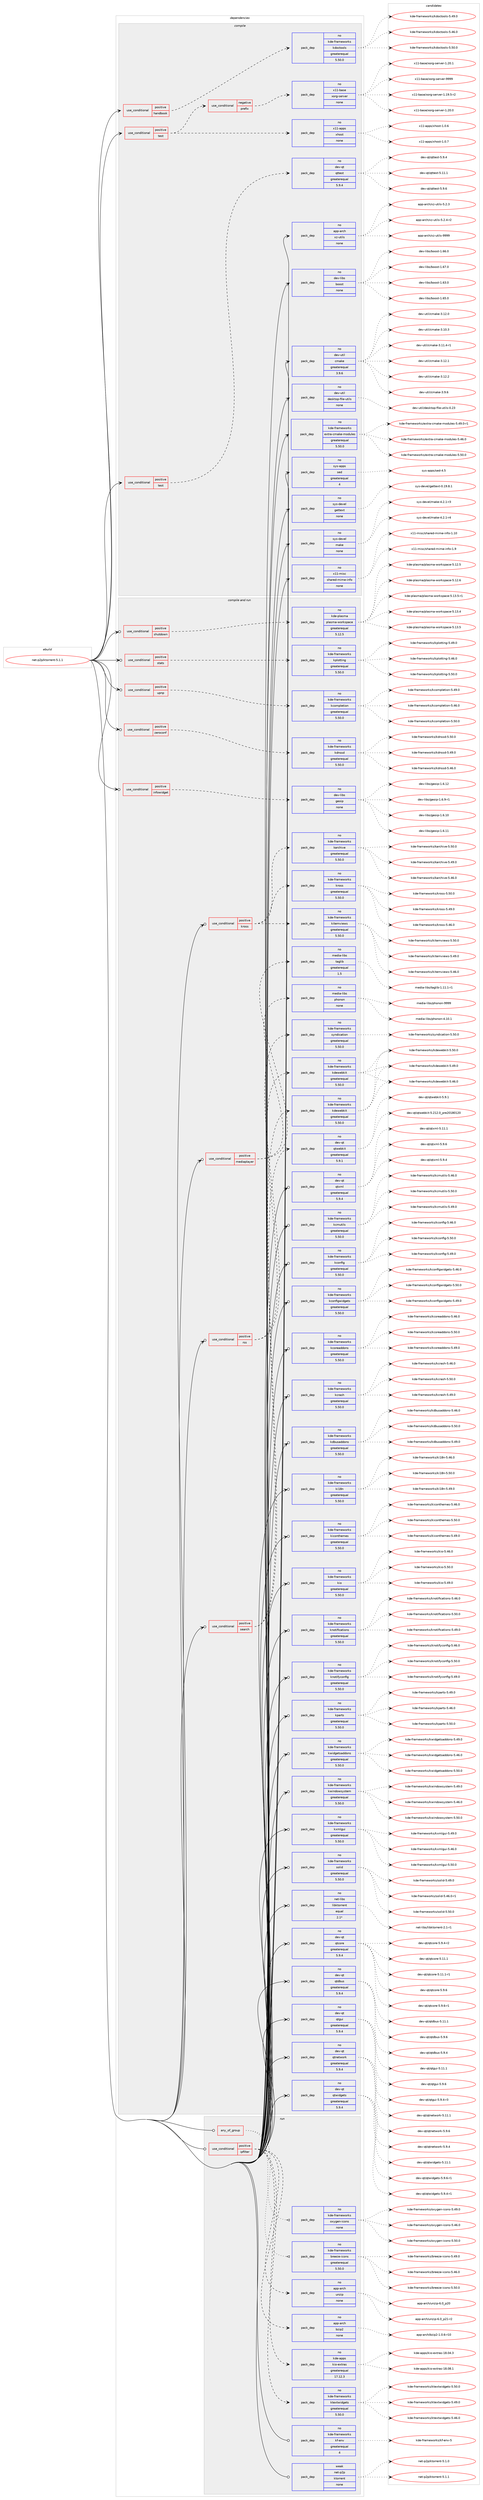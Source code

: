 digraph prolog {

# *************
# Graph options
# *************

newrank=true;
concentrate=true;
compound=true;
graph [rankdir=LR,fontname=Helvetica,fontsize=10,ranksep=1.5];#, ranksep=2.5, nodesep=0.2];
edge  [arrowhead=vee];
node  [fontname=Helvetica,fontsize=10];

# **********
# The ebuild
# **********

subgraph cluster_leftcol {
color=gray;
rank=same;
label=<<i>ebuild</i>>;
id [label="net-p2p/ktorrent-5.1.1", color=red, width=4, href="../net-p2p/ktorrent-5.1.1.svg"];
}

# ****************
# The dependencies
# ****************

subgraph cluster_midcol {
color=gray;
label=<<i>dependencies</i>>;
subgraph cluster_compile {
fillcolor="#eeeeee";
style=filled;
label=<<i>compile</i>>;
subgraph cond3451 {
dependency10664 [label=<<TABLE BORDER="0" CELLBORDER="1" CELLSPACING="0" CELLPADDING="4"><TR><TD ROWSPAN="3" CELLPADDING="10">use_conditional</TD></TR><TR><TD>positive</TD></TR><TR><TD>handbook</TD></TR></TABLE>>, shape=none, color=red];
subgraph pack7021 {
dependency10665 [label=<<TABLE BORDER="0" CELLBORDER="1" CELLSPACING="0" CELLPADDING="4" WIDTH="220"><TR><TD ROWSPAN="6" CELLPADDING="30">pack_dep</TD></TR><TR><TD WIDTH="110">no</TD></TR><TR><TD>kde-frameworks</TD></TR><TR><TD>kdoctools</TD></TR><TR><TD>greaterequal</TD></TR><TR><TD>5.50.0</TD></TR></TABLE>>, shape=none, color=blue];
}
dependency10664:e -> dependency10665:w [weight=20,style="dashed",arrowhead="vee"];
}
id:e -> dependency10664:w [weight=20,style="solid",arrowhead="vee"];
subgraph cond3452 {
dependency10666 [label=<<TABLE BORDER="0" CELLBORDER="1" CELLSPACING="0" CELLPADDING="4"><TR><TD ROWSPAN="3" CELLPADDING="10">use_conditional</TD></TR><TR><TD>positive</TD></TR><TR><TD>test</TD></TR></TABLE>>, shape=none, color=red];
subgraph cond3453 {
dependency10667 [label=<<TABLE BORDER="0" CELLBORDER="1" CELLSPACING="0" CELLPADDING="4"><TR><TD ROWSPAN="3" CELLPADDING="10">use_conditional</TD></TR><TR><TD>negative</TD></TR><TR><TD>prefix</TD></TR></TABLE>>, shape=none, color=red];
subgraph pack7022 {
dependency10668 [label=<<TABLE BORDER="0" CELLBORDER="1" CELLSPACING="0" CELLPADDING="4" WIDTH="220"><TR><TD ROWSPAN="6" CELLPADDING="30">pack_dep</TD></TR><TR><TD WIDTH="110">no</TD></TR><TR><TD>x11-base</TD></TR><TR><TD>xorg-server</TD></TR><TR><TD>none</TD></TR><TR><TD></TD></TR></TABLE>>, shape=none, color=blue];
}
dependency10667:e -> dependency10668:w [weight=20,style="dashed",arrowhead="vee"];
}
dependency10666:e -> dependency10667:w [weight=20,style="dashed",arrowhead="vee"];
subgraph pack7023 {
dependency10669 [label=<<TABLE BORDER="0" CELLBORDER="1" CELLSPACING="0" CELLPADDING="4" WIDTH="220"><TR><TD ROWSPAN="6" CELLPADDING="30">pack_dep</TD></TR><TR><TD WIDTH="110">no</TD></TR><TR><TD>x11-apps</TD></TR><TR><TD>xhost</TD></TR><TR><TD>none</TD></TR><TR><TD></TD></TR></TABLE>>, shape=none, color=blue];
}
dependency10666:e -> dependency10669:w [weight=20,style="dashed",arrowhead="vee"];
}
id:e -> dependency10666:w [weight=20,style="solid",arrowhead="vee"];
subgraph cond3454 {
dependency10670 [label=<<TABLE BORDER="0" CELLBORDER="1" CELLSPACING="0" CELLPADDING="4"><TR><TD ROWSPAN="3" CELLPADDING="10">use_conditional</TD></TR><TR><TD>positive</TD></TR><TR><TD>test</TD></TR></TABLE>>, shape=none, color=red];
subgraph pack7024 {
dependency10671 [label=<<TABLE BORDER="0" CELLBORDER="1" CELLSPACING="0" CELLPADDING="4" WIDTH="220"><TR><TD ROWSPAN="6" CELLPADDING="30">pack_dep</TD></TR><TR><TD WIDTH="110">no</TD></TR><TR><TD>dev-qt</TD></TR><TR><TD>qttest</TD></TR><TR><TD>greaterequal</TD></TR><TR><TD>5.9.4</TD></TR></TABLE>>, shape=none, color=blue];
}
dependency10670:e -> dependency10671:w [weight=20,style="dashed",arrowhead="vee"];
}
id:e -> dependency10670:w [weight=20,style="solid",arrowhead="vee"];
subgraph pack7025 {
dependency10672 [label=<<TABLE BORDER="0" CELLBORDER="1" CELLSPACING="0" CELLPADDING="4" WIDTH="220"><TR><TD ROWSPAN="6" CELLPADDING="30">pack_dep</TD></TR><TR><TD WIDTH="110">no</TD></TR><TR><TD>app-arch</TD></TR><TR><TD>xz-utils</TD></TR><TR><TD>none</TD></TR><TR><TD></TD></TR></TABLE>>, shape=none, color=blue];
}
id:e -> dependency10672:w [weight=20,style="solid",arrowhead="vee"];
subgraph pack7026 {
dependency10673 [label=<<TABLE BORDER="0" CELLBORDER="1" CELLSPACING="0" CELLPADDING="4" WIDTH="220"><TR><TD ROWSPAN="6" CELLPADDING="30">pack_dep</TD></TR><TR><TD WIDTH="110">no</TD></TR><TR><TD>dev-libs</TD></TR><TR><TD>boost</TD></TR><TR><TD>none</TD></TR><TR><TD></TD></TR></TABLE>>, shape=none, color=blue];
}
id:e -> dependency10673:w [weight=20,style="solid",arrowhead="vee"];
subgraph pack7027 {
dependency10674 [label=<<TABLE BORDER="0" CELLBORDER="1" CELLSPACING="0" CELLPADDING="4" WIDTH="220"><TR><TD ROWSPAN="6" CELLPADDING="30">pack_dep</TD></TR><TR><TD WIDTH="110">no</TD></TR><TR><TD>dev-util</TD></TR><TR><TD>cmake</TD></TR><TR><TD>greaterequal</TD></TR><TR><TD>3.9.6</TD></TR></TABLE>>, shape=none, color=blue];
}
id:e -> dependency10674:w [weight=20,style="solid",arrowhead="vee"];
subgraph pack7028 {
dependency10675 [label=<<TABLE BORDER="0" CELLBORDER="1" CELLSPACING="0" CELLPADDING="4" WIDTH="220"><TR><TD ROWSPAN="6" CELLPADDING="30">pack_dep</TD></TR><TR><TD WIDTH="110">no</TD></TR><TR><TD>dev-util</TD></TR><TR><TD>desktop-file-utils</TD></TR><TR><TD>none</TD></TR><TR><TD></TD></TR></TABLE>>, shape=none, color=blue];
}
id:e -> dependency10675:w [weight=20,style="solid",arrowhead="vee"];
subgraph pack7029 {
dependency10676 [label=<<TABLE BORDER="0" CELLBORDER="1" CELLSPACING="0" CELLPADDING="4" WIDTH="220"><TR><TD ROWSPAN="6" CELLPADDING="30">pack_dep</TD></TR><TR><TD WIDTH="110">no</TD></TR><TR><TD>kde-frameworks</TD></TR><TR><TD>extra-cmake-modules</TD></TR><TR><TD>greaterequal</TD></TR><TR><TD>5.50.0</TD></TR></TABLE>>, shape=none, color=blue];
}
id:e -> dependency10676:w [weight=20,style="solid",arrowhead="vee"];
subgraph pack7030 {
dependency10677 [label=<<TABLE BORDER="0" CELLBORDER="1" CELLSPACING="0" CELLPADDING="4" WIDTH="220"><TR><TD ROWSPAN="6" CELLPADDING="30">pack_dep</TD></TR><TR><TD WIDTH="110">no</TD></TR><TR><TD>sys-apps</TD></TR><TR><TD>sed</TD></TR><TR><TD>greaterequal</TD></TR><TR><TD>4</TD></TR></TABLE>>, shape=none, color=blue];
}
id:e -> dependency10677:w [weight=20,style="solid",arrowhead="vee"];
subgraph pack7031 {
dependency10678 [label=<<TABLE BORDER="0" CELLBORDER="1" CELLSPACING="0" CELLPADDING="4" WIDTH="220"><TR><TD ROWSPAN="6" CELLPADDING="30">pack_dep</TD></TR><TR><TD WIDTH="110">no</TD></TR><TR><TD>sys-devel</TD></TR><TR><TD>gettext</TD></TR><TR><TD>none</TD></TR><TR><TD></TD></TR></TABLE>>, shape=none, color=blue];
}
id:e -> dependency10678:w [weight=20,style="solid",arrowhead="vee"];
subgraph pack7032 {
dependency10679 [label=<<TABLE BORDER="0" CELLBORDER="1" CELLSPACING="0" CELLPADDING="4" WIDTH="220"><TR><TD ROWSPAN="6" CELLPADDING="30">pack_dep</TD></TR><TR><TD WIDTH="110">no</TD></TR><TR><TD>sys-devel</TD></TR><TR><TD>make</TD></TR><TR><TD>none</TD></TR><TR><TD></TD></TR></TABLE>>, shape=none, color=blue];
}
id:e -> dependency10679:w [weight=20,style="solid",arrowhead="vee"];
subgraph pack7033 {
dependency10680 [label=<<TABLE BORDER="0" CELLBORDER="1" CELLSPACING="0" CELLPADDING="4" WIDTH="220"><TR><TD ROWSPAN="6" CELLPADDING="30">pack_dep</TD></TR><TR><TD WIDTH="110">no</TD></TR><TR><TD>x11-misc</TD></TR><TR><TD>shared-mime-info</TD></TR><TR><TD>none</TD></TR><TR><TD></TD></TR></TABLE>>, shape=none, color=blue];
}
id:e -> dependency10680:w [weight=20,style="solid",arrowhead="vee"];
}
subgraph cluster_compileandrun {
fillcolor="#eeeeee";
style=filled;
label=<<i>compile and run</i>>;
subgraph cond3455 {
dependency10681 [label=<<TABLE BORDER="0" CELLBORDER="1" CELLSPACING="0" CELLPADDING="4"><TR><TD ROWSPAN="3" CELLPADDING="10">use_conditional</TD></TR><TR><TD>positive</TD></TR><TR><TD>infowidget</TD></TR></TABLE>>, shape=none, color=red];
subgraph pack7034 {
dependency10682 [label=<<TABLE BORDER="0" CELLBORDER="1" CELLSPACING="0" CELLPADDING="4" WIDTH="220"><TR><TD ROWSPAN="6" CELLPADDING="30">pack_dep</TD></TR><TR><TD WIDTH="110">no</TD></TR><TR><TD>dev-libs</TD></TR><TR><TD>geoip</TD></TR><TR><TD>none</TD></TR><TR><TD></TD></TR></TABLE>>, shape=none, color=blue];
}
dependency10681:e -> dependency10682:w [weight=20,style="dashed",arrowhead="vee"];
}
id:e -> dependency10681:w [weight=20,style="solid",arrowhead="odotvee"];
subgraph cond3456 {
dependency10683 [label=<<TABLE BORDER="0" CELLBORDER="1" CELLSPACING="0" CELLPADDING="4"><TR><TD ROWSPAN="3" CELLPADDING="10">use_conditional</TD></TR><TR><TD>positive</TD></TR><TR><TD>kross</TD></TR></TABLE>>, shape=none, color=red];
subgraph pack7035 {
dependency10684 [label=<<TABLE BORDER="0" CELLBORDER="1" CELLSPACING="0" CELLPADDING="4" WIDTH="220"><TR><TD ROWSPAN="6" CELLPADDING="30">pack_dep</TD></TR><TR><TD WIDTH="110">no</TD></TR><TR><TD>kde-frameworks</TD></TR><TR><TD>karchive</TD></TR><TR><TD>greaterequal</TD></TR><TR><TD>5.50.0</TD></TR></TABLE>>, shape=none, color=blue];
}
dependency10683:e -> dependency10684:w [weight=20,style="dashed",arrowhead="vee"];
subgraph pack7036 {
dependency10685 [label=<<TABLE BORDER="0" CELLBORDER="1" CELLSPACING="0" CELLPADDING="4" WIDTH="220"><TR><TD ROWSPAN="6" CELLPADDING="30">pack_dep</TD></TR><TR><TD WIDTH="110">no</TD></TR><TR><TD>kde-frameworks</TD></TR><TR><TD>kitemviews</TD></TR><TR><TD>greaterequal</TD></TR><TR><TD>5.50.0</TD></TR></TABLE>>, shape=none, color=blue];
}
dependency10683:e -> dependency10685:w [weight=20,style="dashed",arrowhead="vee"];
subgraph pack7037 {
dependency10686 [label=<<TABLE BORDER="0" CELLBORDER="1" CELLSPACING="0" CELLPADDING="4" WIDTH="220"><TR><TD ROWSPAN="6" CELLPADDING="30">pack_dep</TD></TR><TR><TD WIDTH="110">no</TD></TR><TR><TD>kde-frameworks</TD></TR><TR><TD>kross</TD></TR><TR><TD>greaterequal</TD></TR><TR><TD>5.50.0</TD></TR></TABLE>>, shape=none, color=blue];
}
dependency10683:e -> dependency10686:w [weight=20,style="dashed",arrowhead="vee"];
}
id:e -> dependency10683:w [weight=20,style="solid",arrowhead="odotvee"];
subgraph cond3457 {
dependency10687 [label=<<TABLE BORDER="0" CELLBORDER="1" CELLSPACING="0" CELLPADDING="4"><TR><TD ROWSPAN="3" CELLPADDING="10">use_conditional</TD></TR><TR><TD>positive</TD></TR><TR><TD>mediaplayer</TD></TR></TABLE>>, shape=none, color=red];
subgraph pack7038 {
dependency10688 [label=<<TABLE BORDER="0" CELLBORDER="1" CELLSPACING="0" CELLPADDING="4" WIDTH="220"><TR><TD ROWSPAN="6" CELLPADDING="30">pack_dep</TD></TR><TR><TD WIDTH="110">no</TD></TR><TR><TD>media-libs</TD></TR><TR><TD>phonon</TD></TR><TR><TD>none</TD></TR><TR><TD></TD></TR></TABLE>>, shape=none, color=blue];
}
dependency10687:e -> dependency10688:w [weight=20,style="dashed",arrowhead="vee"];
subgraph pack7039 {
dependency10689 [label=<<TABLE BORDER="0" CELLBORDER="1" CELLSPACING="0" CELLPADDING="4" WIDTH="220"><TR><TD ROWSPAN="6" CELLPADDING="30">pack_dep</TD></TR><TR><TD WIDTH="110">no</TD></TR><TR><TD>media-libs</TD></TR><TR><TD>taglib</TD></TR><TR><TD>greaterequal</TD></TR><TR><TD>1.5</TD></TR></TABLE>>, shape=none, color=blue];
}
dependency10687:e -> dependency10689:w [weight=20,style="dashed",arrowhead="vee"];
}
id:e -> dependency10687:w [weight=20,style="solid",arrowhead="odotvee"];
subgraph cond3458 {
dependency10690 [label=<<TABLE BORDER="0" CELLBORDER="1" CELLSPACING="0" CELLPADDING="4"><TR><TD ROWSPAN="3" CELLPADDING="10">use_conditional</TD></TR><TR><TD>positive</TD></TR><TR><TD>rss</TD></TR></TABLE>>, shape=none, color=red];
subgraph pack7040 {
dependency10691 [label=<<TABLE BORDER="0" CELLBORDER="1" CELLSPACING="0" CELLPADDING="4" WIDTH="220"><TR><TD ROWSPAN="6" CELLPADDING="30">pack_dep</TD></TR><TR><TD WIDTH="110">no</TD></TR><TR><TD>kde-frameworks</TD></TR><TR><TD>kdewebkit</TD></TR><TR><TD>greaterequal</TD></TR><TR><TD>5.50.0</TD></TR></TABLE>>, shape=none, color=blue];
}
dependency10690:e -> dependency10691:w [weight=20,style="dashed",arrowhead="vee"];
subgraph pack7041 {
dependency10692 [label=<<TABLE BORDER="0" CELLBORDER="1" CELLSPACING="0" CELLPADDING="4" WIDTH="220"><TR><TD ROWSPAN="6" CELLPADDING="30">pack_dep</TD></TR><TR><TD WIDTH="110">no</TD></TR><TR><TD>kde-frameworks</TD></TR><TR><TD>syndication</TD></TR><TR><TD>greaterequal</TD></TR><TR><TD>5.50.0</TD></TR></TABLE>>, shape=none, color=blue];
}
dependency10690:e -> dependency10692:w [weight=20,style="dashed",arrowhead="vee"];
}
id:e -> dependency10690:w [weight=20,style="solid",arrowhead="odotvee"];
subgraph cond3459 {
dependency10693 [label=<<TABLE BORDER="0" CELLBORDER="1" CELLSPACING="0" CELLPADDING="4"><TR><TD ROWSPAN="3" CELLPADDING="10">use_conditional</TD></TR><TR><TD>positive</TD></TR><TR><TD>search</TD></TR></TABLE>>, shape=none, color=red];
subgraph pack7042 {
dependency10694 [label=<<TABLE BORDER="0" CELLBORDER="1" CELLSPACING="0" CELLPADDING="4" WIDTH="220"><TR><TD ROWSPAN="6" CELLPADDING="30">pack_dep</TD></TR><TR><TD WIDTH="110">no</TD></TR><TR><TD>kde-frameworks</TD></TR><TR><TD>kdewebkit</TD></TR><TR><TD>greaterequal</TD></TR><TR><TD>5.50.0</TD></TR></TABLE>>, shape=none, color=blue];
}
dependency10693:e -> dependency10694:w [weight=20,style="dashed",arrowhead="vee"];
subgraph pack7043 {
dependency10695 [label=<<TABLE BORDER="0" CELLBORDER="1" CELLSPACING="0" CELLPADDING="4" WIDTH="220"><TR><TD ROWSPAN="6" CELLPADDING="30">pack_dep</TD></TR><TR><TD WIDTH="110">no</TD></TR><TR><TD>dev-qt</TD></TR><TR><TD>qtwebkit</TD></TR><TR><TD>greaterequal</TD></TR><TR><TD>5.9.1</TD></TR></TABLE>>, shape=none, color=blue];
}
dependency10693:e -> dependency10695:w [weight=20,style="dashed",arrowhead="vee"];
}
id:e -> dependency10693:w [weight=20,style="solid",arrowhead="odotvee"];
subgraph cond3460 {
dependency10696 [label=<<TABLE BORDER="0" CELLBORDER="1" CELLSPACING="0" CELLPADDING="4"><TR><TD ROWSPAN="3" CELLPADDING="10">use_conditional</TD></TR><TR><TD>positive</TD></TR><TR><TD>shutdown</TD></TR></TABLE>>, shape=none, color=red];
subgraph pack7044 {
dependency10697 [label=<<TABLE BORDER="0" CELLBORDER="1" CELLSPACING="0" CELLPADDING="4" WIDTH="220"><TR><TD ROWSPAN="6" CELLPADDING="30">pack_dep</TD></TR><TR><TD WIDTH="110">no</TD></TR><TR><TD>kde-plasma</TD></TR><TR><TD>plasma-workspace</TD></TR><TR><TD>greaterequal</TD></TR><TR><TD>5.12.5</TD></TR></TABLE>>, shape=none, color=blue];
}
dependency10696:e -> dependency10697:w [weight=20,style="dashed",arrowhead="vee"];
}
id:e -> dependency10696:w [weight=20,style="solid",arrowhead="odotvee"];
subgraph cond3461 {
dependency10698 [label=<<TABLE BORDER="0" CELLBORDER="1" CELLSPACING="0" CELLPADDING="4"><TR><TD ROWSPAN="3" CELLPADDING="10">use_conditional</TD></TR><TR><TD>positive</TD></TR><TR><TD>stats</TD></TR></TABLE>>, shape=none, color=red];
subgraph pack7045 {
dependency10699 [label=<<TABLE BORDER="0" CELLBORDER="1" CELLSPACING="0" CELLPADDING="4" WIDTH="220"><TR><TD ROWSPAN="6" CELLPADDING="30">pack_dep</TD></TR><TR><TD WIDTH="110">no</TD></TR><TR><TD>kde-frameworks</TD></TR><TR><TD>kplotting</TD></TR><TR><TD>greaterequal</TD></TR><TR><TD>5.50.0</TD></TR></TABLE>>, shape=none, color=blue];
}
dependency10698:e -> dependency10699:w [weight=20,style="dashed",arrowhead="vee"];
}
id:e -> dependency10698:w [weight=20,style="solid",arrowhead="odotvee"];
subgraph cond3462 {
dependency10700 [label=<<TABLE BORDER="0" CELLBORDER="1" CELLSPACING="0" CELLPADDING="4"><TR><TD ROWSPAN="3" CELLPADDING="10">use_conditional</TD></TR><TR><TD>positive</TD></TR><TR><TD>upnp</TD></TR></TABLE>>, shape=none, color=red];
subgraph pack7046 {
dependency10701 [label=<<TABLE BORDER="0" CELLBORDER="1" CELLSPACING="0" CELLPADDING="4" WIDTH="220"><TR><TD ROWSPAN="6" CELLPADDING="30">pack_dep</TD></TR><TR><TD WIDTH="110">no</TD></TR><TR><TD>kde-frameworks</TD></TR><TR><TD>kcompletion</TD></TR><TR><TD>greaterequal</TD></TR><TR><TD>5.50.0</TD></TR></TABLE>>, shape=none, color=blue];
}
dependency10700:e -> dependency10701:w [weight=20,style="dashed",arrowhead="vee"];
}
id:e -> dependency10700:w [weight=20,style="solid",arrowhead="odotvee"];
subgraph cond3463 {
dependency10702 [label=<<TABLE BORDER="0" CELLBORDER="1" CELLSPACING="0" CELLPADDING="4"><TR><TD ROWSPAN="3" CELLPADDING="10">use_conditional</TD></TR><TR><TD>positive</TD></TR><TR><TD>zeroconf</TD></TR></TABLE>>, shape=none, color=red];
subgraph pack7047 {
dependency10703 [label=<<TABLE BORDER="0" CELLBORDER="1" CELLSPACING="0" CELLPADDING="4" WIDTH="220"><TR><TD ROWSPAN="6" CELLPADDING="30">pack_dep</TD></TR><TR><TD WIDTH="110">no</TD></TR><TR><TD>kde-frameworks</TD></TR><TR><TD>kdnssd</TD></TR><TR><TD>greaterequal</TD></TR><TR><TD>5.50.0</TD></TR></TABLE>>, shape=none, color=blue];
}
dependency10702:e -> dependency10703:w [weight=20,style="dashed",arrowhead="vee"];
}
id:e -> dependency10702:w [weight=20,style="solid",arrowhead="odotvee"];
subgraph pack7048 {
dependency10704 [label=<<TABLE BORDER="0" CELLBORDER="1" CELLSPACING="0" CELLPADDING="4" WIDTH="220"><TR><TD ROWSPAN="6" CELLPADDING="30">pack_dep</TD></TR><TR><TD WIDTH="110">no</TD></TR><TR><TD>dev-qt</TD></TR><TR><TD>qtcore</TD></TR><TR><TD>greaterequal</TD></TR><TR><TD>5.9.4</TD></TR></TABLE>>, shape=none, color=blue];
}
id:e -> dependency10704:w [weight=20,style="solid",arrowhead="odotvee"];
subgraph pack7049 {
dependency10705 [label=<<TABLE BORDER="0" CELLBORDER="1" CELLSPACING="0" CELLPADDING="4" WIDTH="220"><TR><TD ROWSPAN="6" CELLPADDING="30">pack_dep</TD></TR><TR><TD WIDTH="110">no</TD></TR><TR><TD>dev-qt</TD></TR><TR><TD>qtdbus</TD></TR><TR><TD>greaterequal</TD></TR><TR><TD>5.9.4</TD></TR></TABLE>>, shape=none, color=blue];
}
id:e -> dependency10705:w [weight=20,style="solid",arrowhead="odotvee"];
subgraph pack7050 {
dependency10706 [label=<<TABLE BORDER="0" CELLBORDER="1" CELLSPACING="0" CELLPADDING="4" WIDTH="220"><TR><TD ROWSPAN="6" CELLPADDING="30">pack_dep</TD></TR><TR><TD WIDTH="110">no</TD></TR><TR><TD>dev-qt</TD></TR><TR><TD>qtgui</TD></TR><TR><TD>greaterequal</TD></TR><TR><TD>5.9.4</TD></TR></TABLE>>, shape=none, color=blue];
}
id:e -> dependency10706:w [weight=20,style="solid",arrowhead="odotvee"];
subgraph pack7051 {
dependency10707 [label=<<TABLE BORDER="0" CELLBORDER="1" CELLSPACING="0" CELLPADDING="4" WIDTH="220"><TR><TD ROWSPAN="6" CELLPADDING="30">pack_dep</TD></TR><TR><TD WIDTH="110">no</TD></TR><TR><TD>dev-qt</TD></TR><TR><TD>qtnetwork</TD></TR><TR><TD>greaterequal</TD></TR><TR><TD>5.9.4</TD></TR></TABLE>>, shape=none, color=blue];
}
id:e -> dependency10707:w [weight=20,style="solid",arrowhead="odotvee"];
subgraph pack7052 {
dependency10708 [label=<<TABLE BORDER="0" CELLBORDER="1" CELLSPACING="0" CELLPADDING="4" WIDTH="220"><TR><TD ROWSPAN="6" CELLPADDING="30">pack_dep</TD></TR><TR><TD WIDTH="110">no</TD></TR><TR><TD>dev-qt</TD></TR><TR><TD>qtwidgets</TD></TR><TR><TD>greaterequal</TD></TR><TR><TD>5.9.4</TD></TR></TABLE>>, shape=none, color=blue];
}
id:e -> dependency10708:w [weight=20,style="solid",arrowhead="odotvee"];
subgraph pack7053 {
dependency10709 [label=<<TABLE BORDER="0" CELLBORDER="1" CELLSPACING="0" CELLPADDING="4" WIDTH="220"><TR><TD ROWSPAN="6" CELLPADDING="30">pack_dep</TD></TR><TR><TD WIDTH="110">no</TD></TR><TR><TD>dev-qt</TD></TR><TR><TD>qtxml</TD></TR><TR><TD>greaterequal</TD></TR><TR><TD>5.9.4</TD></TR></TABLE>>, shape=none, color=blue];
}
id:e -> dependency10709:w [weight=20,style="solid",arrowhead="odotvee"];
subgraph pack7054 {
dependency10710 [label=<<TABLE BORDER="0" CELLBORDER="1" CELLSPACING="0" CELLPADDING="4" WIDTH="220"><TR><TD ROWSPAN="6" CELLPADDING="30">pack_dep</TD></TR><TR><TD WIDTH="110">no</TD></TR><TR><TD>kde-frameworks</TD></TR><TR><TD>kcmutils</TD></TR><TR><TD>greaterequal</TD></TR><TR><TD>5.50.0</TD></TR></TABLE>>, shape=none, color=blue];
}
id:e -> dependency10710:w [weight=20,style="solid",arrowhead="odotvee"];
subgraph pack7055 {
dependency10711 [label=<<TABLE BORDER="0" CELLBORDER="1" CELLSPACING="0" CELLPADDING="4" WIDTH="220"><TR><TD ROWSPAN="6" CELLPADDING="30">pack_dep</TD></TR><TR><TD WIDTH="110">no</TD></TR><TR><TD>kde-frameworks</TD></TR><TR><TD>kconfig</TD></TR><TR><TD>greaterequal</TD></TR><TR><TD>5.50.0</TD></TR></TABLE>>, shape=none, color=blue];
}
id:e -> dependency10711:w [weight=20,style="solid",arrowhead="odotvee"];
subgraph pack7056 {
dependency10712 [label=<<TABLE BORDER="0" CELLBORDER="1" CELLSPACING="0" CELLPADDING="4" WIDTH="220"><TR><TD ROWSPAN="6" CELLPADDING="30">pack_dep</TD></TR><TR><TD WIDTH="110">no</TD></TR><TR><TD>kde-frameworks</TD></TR><TR><TD>kconfigwidgets</TD></TR><TR><TD>greaterequal</TD></TR><TR><TD>5.50.0</TD></TR></TABLE>>, shape=none, color=blue];
}
id:e -> dependency10712:w [weight=20,style="solid",arrowhead="odotvee"];
subgraph pack7057 {
dependency10713 [label=<<TABLE BORDER="0" CELLBORDER="1" CELLSPACING="0" CELLPADDING="4" WIDTH="220"><TR><TD ROWSPAN="6" CELLPADDING="30">pack_dep</TD></TR><TR><TD WIDTH="110">no</TD></TR><TR><TD>kde-frameworks</TD></TR><TR><TD>kcoreaddons</TD></TR><TR><TD>greaterequal</TD></TR><TR><TD>5.50.0</TD></TR></TABLE>>, shape=none, color=blue];
}
id:e -> dependency10713:w [weight=20,style="solid",arrowhead="odotvee"];
subgraph pack7058 {
dependency10714 [label=<<TABLE BORDER="0" CELLBORDER="1" CELLSPACING="0" CELLPADDING="4" WIDTH="220"><TR><TD ROWSPAN="6" CELLPADDING="30">pack_dep</TD></TR><TR><TD WIDTH="110">no</TD></TR><TR><TD>kde-frameworks</TD></TR><TR><TD>kcrash</TD></TR><TR><TD>greaterequal</TD></TR><TR><TD>5.50.0</TD></TR></TABLE>>, shape=none, color=blue];
}
id:e -> dependency10714:w [weight=20,style="solid",arrowhead="odotvee"];
subgraph pack7059 {
dependency10715 [label=<<TABLE BORDER="0" CELLBORDER="1" CELLSPACING="0" CELLPADDING="4" WIDTH="220"><TR><TD ROWSPAN="6" CELLPADDING="30">pack_dep</TD></TR><TR><TD WIDTH="110">no</TD></TR><TR><TD>kde-frameworks</TD></TR><TR><TD>kdbusaddons</TD></TR><TR><TD>greaterequal</TD></TR><TR><TD>5.50.0</TD></TR></TABLE>>, shape=none, color=blue];
}
id:e -> dependency10715:w [weight=20,style="solid",arrowhead="odotvee"];
subgraph pack7060 {
dependency10716 [label=<<TABLE BORDER="0" CELLBORDER="1" CELLSPACING="0" CELLPADDING="4" WIDTH="220"><TR><TD ROWSPAN="6" CELLPADDING="30">pack_dep</TD></TR><TR><TD WIDTH="110">no</TD></TR><TR><TD>kde-frameworks</TD></TR><TR><TD>ki18n</TD></TR><TR><TD>greaterequal</TD></TR><TR><TD>5.50.0</TD></TR></TABLE>>, shape=none, color=blue];
}
id:e -> dependency10716:w [weight=20,style="solid",arrowhead="odotvee"];
subgraph pack7061 {
dependency10717 [label=<<TABLE BORDER="0" CELLBORDER="1" CELLSPACING="0" CELLPADDING="4" WIDTH="220"><TR><TD ROWSPAN="6" CELLPADDING="30">pack_dep</TD></TR><TR><TD WIDTH="110">no</TD></TR><TR><TD>kde-frameworks</TD></TR><TR><TD>kiconthemes</TD></TR><TR><TD>greaterequal</TD></TR><TR><TD>5.50.0</TD></TR></TABLE>>, shape=none, color=blue];
}
id:e -> dependency10717:w [weight=20,style="solid",arrowhead="odotvee"];
subgraph pack7062 {
dependency10718 [label=<<TABLE BORDER="0" CELLBORDER="1" CELLSPACING="0" CELLPADDING="4" WIDTH="220"><TR><TD ROWSPAN="6" CELLPADDING="30">pack_dep</TD></TR><TR><TD WIDTH="110">no</TD></TR><TR><TD>kde-frameworks</TD></TR><TR><TD>kio</TD></TR><TR><TD>greaterequal</TD></TR><TR><TD>5.50.0</TD></TR></TABLE>>, shape=none, color=blue];
}
id:e -> dependency10718:w [weight=20,style="solid",arrowhead="odotvee"];
subgraph pack7063 {
dependency10719 [label=<<TABLE BORDER="0" CELLBORDER="1" CELLSPACING="0" CELLPADDING="4" WIDTH="220"><TR><TD ROWSPAN="6" CELLPADDING="30">pack_dep</TD></TR><TR><TD WIDTH="110">no</TD></TR><TR><TD>kde-frameworks</TD></TR><TR><TD>knotifications</TD></TR><TR><TD>greaterequal</TD></TR><TR><TD>5.50.0</TD></TR></TABLE>>, shape=none, color=blue];
}
id:e -> dependency10719:w [weight=20,style="solid",arrowhead="odotvee"];
subgraph pack7064 {
dependency10720 [label=<<TABLE BORDER="0" CELLBORDER="1" CELLSPACING="0" CELLPADDING="4" WIDTH="220"><TR><TD ROWSPAN="6" CELLPADDING="30">pack_dep</TD></TR><TR><TD WIDTH="110">no</TD></TR><TR><TD>kde-frameworks</TD></TR><TR><TD>knotifyconfig</TD></TR><TR><TD>greaterequal</TD></TR><TR><TD>5.50.0</TD></TR></TABLE>>, shape=none, color=blue];
}
id:e -> dependency10720:w [weight=20,style="solid",arrowhead="odotvee"];
subgraph pack7065 {
dependency10721 [label=<<TABLE BORDER="0" CELLBORDER="1" CELLSPACING="0" CELLPADDING="4" WIDTH="220"><TR><TD ROWSPAN="6" CELLPADDING="30">pack_dep</TD></TR><TR><TD WIDTH="110">no</TD></TR><TR><TD>kde-frameworks</TD></TR><TR><TD>kparts</TD></TR><TR><TD>greaterequal</TD></TR><TR><TD>5.50.0</TD></TR></TABLE>>, shape=none, color=blue];
}
id:e -> dependency10721:w [weight=20,style="solid",arrowhead="odotvee"];
subgraph pack7066 {
dependency10722 [label=<<TABLE BORDER="0" CELLBORDER="1" CELLSPACING="0" CELLPADDING="4" WIDTH="220"><TR><TD ROWSPAN="6" CELLPADDING="30">pack_dep</TD></TR><TR><TD WIDTH="110">no</TD></TR><TR><TD>kde-frameworks</TD></TR><TR><TD>kwidgetsaddons</TD></TR><TR><TD>greaterequal</TD></TR><TR><TD>5.50.0</TD></TR></TABLE>>, shape=none, color=blue];
}
id:e -> dependency10722:w [weight=20,style="solid",arrowhead="odotvee"];
subgraph pack7067 {
dependency10723 [label=<<TABLE BORDER="0" CELLBORDER="1" CELLSPACING="0" CELLPADDING="4" WIDTH="220"><TR><TD ROWSPAN="6" CELLPADDING="30">pack_dep</TD></TR><TR><TD WIDTH="110">no</TD></TR><TR><TD>kde-frameworks</TD></TR><TR><TD>kwindowsystem</TD></TR><TR><TD>greaterequal</TD></TR><TR><TD>5.50.0</TD></TR></TABLE>>, shape=none, color=blue];
}
id:e -> dependency10723:w [weight=20,style="solid",arrowhead="odotvee"];
subgraph pack7068 {
dependency10724 [label=<<TABLE BORDER="0" CELLBORDER="1" CELLSPACING="0" CELLPADDING="4" WIDTH="220"><TR><TD ROWSPAN="6" CELLPADDING="30">pack_dep</TD></TR><TR><TD WIDTH="110">no</TD></TR><TR><TD>kde-frameworks</TD></TR><TR><TD>kxmlgui</TD></TR><TR><TD>greaterequal</TD></TR><TR><TD>5.50.0</TD></TR></TABLE>>, shape=none, color=blue];
}
id:e -> dependency10724:w [weight=20,style="solid",arrowhead="odotvee"];
subgraph pack7069 {
dependency10725 [label=<<TABLE BORDER="0" CELLBORDER="1" CELLSPACING="0" CELLPADDING="4" WIDTH="220"><TR><TD ROWSPAN="6" CELLPADDING="30">pack_dep</TD></TR><TR><TD WIDTH="110">no</TD></TR><TR><TD>kde-frameworks</TD></TR><TR><TD>solid</TD></TR><TR><TD>greaterequal</TD></TR><TR><TD>5.50.0</TD></TR></TABLE>>, shape=none, color=blue];
}
id:e -> dependency10725:w [weight=20,style="solid",arrowhead="odotvee"];
subgraph pack7070 {
dependency10726 [label=<<TABLE BORDER="0" CELLBORDER="1" CELLSPACING="0" CELLPADDING="4" WIDTH="220"><TR><TD ROWSPAN="6" CELLPADDING="30">pack_dep</TD></TR><TR><TD WIDTH="110">no</TD></TR><TR><TD>net-libs</TD></TR><TR><TD>libktorrent</TD></TR><TR><TD>equal</TD></TR><TR><TD>2.1*</TD></TR></TABLE>>, shape=none, color=blue];
}
id:e -> dependency10726:w [weight=20,style="solid",arrowhead="odotvee"];
}
subgraph cluster_run {
fillcolor="#eeeeee";
style=filled;
label=<<i>run</i>>;
subgraph any173 {
dependency10727 [label=<<TABLE BORDER="0" CELLBORDER="1" CELLSPACING="0" CELLPADDING="4"><TR><TD CELLPADDING="10">any_of_group</TD></TR></TABLE>>, shape=none, color=red];subgraph pack7071 {
dependency10728 [label=<<TABLE BORDER="0" CELLBORDER="1" CELLSPACING="0" CELLPADDING="4" WIDTH="220"><TR><TD ROWSPAN="6" CELLPADDING="30">pack_dep</TD></TR><TR><TD WIDTH="110">no</TD></TR><TR><TD>kde-frameworks</TD></TR><TR><TD>breeze-icons</TD></TR><TR><TD>greaterequal</TD></TR><TR><TD>5.50.0</TD></TR></TABLE>>, shape=none, color=blue];
}
dependency10727:e -> dependency10728:w [weight=20,style="dotted",arrowhead="oinv"];
subgraph pack7072 {
dependency10729 [label=<<TABLE BORDER="0" CELLBORDER="1" CELLSPACING="0" CELLPADDING="4" WIDTH="220"><TR><TD ROWSPAN="6" CELLPADDING="30">pack_dep</TD></TR><TR><TD WIDTH="110">no</TD></TR><TR><TD>kde-frameworks</TD></TR><TR><TD>oxygen-icons</TD></TR><TR><TD>none</TD></TR><TR><TD></TD></TR></TABLE>>, shape=none, color=blue];
}
dependency10727:e -> dependency10729:w [weight=20,style="dotted",arrowhead="oinv"];
}
id:e -> dependency10727:w [weight=20,style="solid",arrowhead="odot"];
subgraph cond3464 {
dependency10730 [label=<<TABLE BORDER="0" CELLBORDER="1" CELLSPACING="0" CELLPADDING="4"><TR><TD ROWSPAN="3" CELLPADDING="10">use_conditional</TD></TR><TR><TD>positive</TD></TR><TR><TD>ipfilter</TD></TR></TABLE>>, shape=none, color=red];
subgraph pack7073 {
dependency10731 [label=<<TABLE BORDER="0" CELLBORDER="1" CELLSPACING="0" CELLPADDING="4" WIDTH="220"><TR><TD ROWSPAN="6" CELLPADDING="30">pack_dep</TD></TR><TR><TD WIDTH="110">no</TD></TR><TR><TD>app-arch</TD></TR><TR><TD>bzip2</TD></TR><TR><TD>none</TD></TR><TR><TD></TD></TR></TABLE>>, shape=none, color=blue];
}
dependency10730:e -> dependency10731:w [weight=20,style="dashed",arrowhead="vee"];
subgraph pack7074 {
dependency10732 [label=<<TABLE BORDER="0" CELLBORDER="1" CELLSPACING="0" CELLPADDING="4" WIDTH="220"><TR><TD ROWSPAN="6" CELLPADDING="30">pack_dep</TD></TR><TR><TD WIDTH="110">no</TD></TR><TR><TD>app-arch</TD></TR><TR><TD>unzip</TD></TR><TR><TD>none</TD></TR><TR><TD></TD></TR></TABLE>>, shape=none, color=blue];
}
dependency10730:e -> dependency10732:w [weight=20,style="dashed",arrowhead="vee"];
subgraph pack7075 {
dependency10733 [label=<<TABLE BORDER="0" CELLBORDER="1" CELLSPACING="0" CELLPADDING="4" WIDTH="220"><TR><TD ROWSPAN="6" CELLPADDING="30">pack_dep</TD></TR><TR><TD WIDTH="110">no</TD></TR><TR><TD>kde-frameworks</TD></TR><TR><TD>ktextwidgets</TD></TR><TR><TD>greaterequal</TD></TR><TR><TD>5.50.0</TD></TR></TABLE>>, shape=none, color=blue];
}
dependency10730:e -> dependency10733:w [weight=20,style="dashed",arrowhead="vee"];
subgraph pack7076 {
dependency10734 [label=<<TABLE BORDER="0" CELLBORDER="1" CELLSPACING="0" CELLPADDING="4" WIDTH="220"><TR><TD ROWSPAN="6" CELLPADDING="30">pack_dep</TD></TR><TR><TD WIDTH="110">no</TD></TR><TR><TD>kde-apps</TD></TR><TR><TD>kio-extras</TD></TR><TR><TD>greaterequal</TD></TR><TR><TD>17.12.3</TD></TR></TABLE>>, shape=none, color=blue];
}
dependency10730:e -> dependency10734:w [weight=20,style="dashed",arrowhead="vee"];
}
id:e -> dependency10730:w [weight=20,style="solid",arrowhead="odot"];
subgraph pack7077 {
dependency10735 [label=<<TABLE BORDER="0" CELLBORDER="1" CELLSPACING="0" CELLPADDING="4" WIDTH="220"><TR><TD ROWSPAN="6" CELLPADDING="30">pack_dep</TD></TR><TR><TD WIDTH="110">no</TD></TR><TR><TD>kde-frameworks</TD></TR><TR><TD>kf-env</TD></TR><TR><TD>greaterequal</TD></TR><TR><TD>4</TD></TR></TABLE>>, shape=none, color=blue];
}
id:e -> dependency10735:w [weight=20,style="solid",arrowhead="odot"];
subgraph pack7078 {
dependency10736 [label=<<TABLE BORDER="0" CELLBORDER="1" CELLSPACING="0" CELLPADDING="4" WIDTH="220"><TR><TD ROWSPAN="6" CELLPADDING="30">pack_dep</TD></TR><TR><TD WIDTH="110">weak</TD></TR><TR><TD>net-p2p</TD></TR><TR><TD>ktorrent</TD></TR><TR><TD>none</TD></TR><TR><TD></TD></TR></TABLE>>, shape=none, color=blue];
}
id:e -> dependency10736:w [weight=20,style="solid",arrowhead="odot"];
}
}

# **************
# The candidates
# **************

subgraph cluster_choices {
rank=same;
color=gray;
label=<<i>candidates</i>>;

subgraph choice7021 {
color=black;
nodesep=1;
choice1071001014510211497109101119111114107115471071001119911611111110811545534652574648 [label="kde-frameworks/kdoctools-5.49.0", color=red, width=4,href="../kde-frameworks/kdoctools-5.49.0.svg"];
choice1071001014510211497109101119111114107115471071001119911611111110811545534652544648 [label="kde-frameworks/kdoctools-5.46.0", color=red, width=4,href="../kde-frameworks/kdoctools-5.46.0.svg"];
choice1071001014510211497109101119111114107115471071001119911611111110811545534653484648 [label="kde-frameworks/kdoctools-5.50.0", color=red, width=4,href="../kde-frameworks/kdoctools-5.50.0.svg"];
dependency10665:e -> choice1071001014510211497109101119111114107115471071001119911611111110811545534652574648:w [style=dotted,weight="100"];
dependency10665:e -> choice1071001014510211497109101119111114107115471071001119911611111110811545534652544648:w [style=dotted,weight="100"];
dependency10665:e -> choice1071001014510211497109101119111114107115471071001119911611111110811545534653484648:w [style=dotted,weight="100"];
}
subgraph choice7022 {
color=black;
nodesep=1;
choice12049494598971151014712011111410345115101114118101114454946495746534511450 [label="x11-base/xorg-server-1.19.5-r2", color=red, width=4,href="../x11-base/xorg-server-1.19.5-r2.svg"];
choice1204949459897115101471201111141034511510111411810111445494650484648 [label="x11-base/xorg-server-1.20.0", color=red, width=4,href="../x11-base/xorg-server-1.20.0.svg"];
choice1204949459897115101471201111141034511510111411810111445494650484649 [label="x11-base/xorg-server-1.20.1", color=red, width=4,href="../x11-base/xorg-server-1.20.1.svg"];
choice120494945989711510147120111114103451151011141181011144557575757 [label="x11-base/xorg-server-9999", color=red, width=4,href="../x11-base/xorg-server-9999.svg"];
dependency10668:e -> choice12049494598971151014712011111410345115101114118101114454946495746534511450:w [style=dotted,weight="100"];
dependency10668:e -> choice1204949459897115101471201111141034511510111411810111445494650484648:w [style=dotted,weight="100"];
dependency10668:e -> choice1204949459897115101471201111141034511510111411810111445494650484649:w [style=dotted,weight="100"];
dependency10668:e -> choice120494945989711510147120111114103451151011141181011144557575757:w [style=dotted,weight="100"];
}
subgraph choice7023 {
color=black;
nodesep=1;
choice1204949459711211211547120104111115116454946484654 [label="x11-apps/xhost-1.0.6", color=red, width=4,href="../x11-apps/xhost-1.0.6.svg"];
choice1204949459711211211547120104111115116454946484655 [label="x11-apps/xhost-1.0.7", color=red, width=4,href="../x11-apps/xhost-1.0.7.svg"];
dependency10669:e -> choice1204949459711211211547120104111115116454946484654:w [style=dotted,weight="100"];
dependency10669:e -> choice1204949459711211211547120104111115116454946484655:w [style=dotted,weight="100"];
}
subgraph choice7024 {
color=black;
nodesep=1;
choice1001011184511311647113116116101115116455346574652 [label="dev-qt/qttest-5.9.4", color=red, width=4,href="../dev-qt/qttest-5.9.4.svg"];
choice100101118451131164711311611610111511645534649494649 [label="dev-qt/qttest-5.11.1", color=red, width=4,href="../dev-qt/qttest-5.11.1.svg"];
choice1001011184511311647113116116101115116455346574654 [label="dev-qt/qttest-5.9.6", color=red, width=4,href="../dev-qt/qttest-5.9.6.svg"];
dependency10671:e -> choice1001011184511311647113116116101115116455346574652:w [style=dotted,weight="100"];
dependency10671:e -> choice100101118451131164711311611610111511645534649494649:w [style=dotted,weight="100"];
dependency10671:e -> choice1001011184511311647113116116101115116455346574654:w [style=dotted,weight="100"];
}
subgraph choice7025 {
color=black;
nodesep=1;
choice971121124597114991044712012245117116105108115455346504651 [label="app-arch/xz-utils-5.2.3", color=red, width=4,href="../app-arch/xz-utils-5.2.3.svg"];
choice9711211245971149910447120122451171161051081154553465046524511450 [label="app-arch/xz-utils-5.2.4-r2", color=red, width=4,href="../app-arch/xz-utils-5.2.4-r2.svg"];
choice9711211245971149910447120122451171161051081154557575757 [label="app-arch/xz-utils-9999", color=red, width=4,href="../app-arch/xz-utils-9999.svg"];
dependency10672:e -> choice971121124597114991044712012245117116105108115455346504651:w [style=dotted,weight="100"];
dependency10672:e -> choice9711211245971149910447120122451171161051081154553465046524511450:w [style=dotted,weight="100"];
dependency10672:e -> choice9711211245971149910447120122451171161051081154557575757:w [style=dotted,weight="100"];
}
subgraph choice7026 {
color=black;
nodesep=1;
choice1001011184510810598115479811111111511645494654514648 [label="dev-libs/boost-1.63.0", color=red, width=4,href="../dev-libs/boost-1.63.0.svg"];
choice1001011184510810598115479811111111511645494654534648 [label="dev-libs/boost-1.65.0", color=red, width=4,href="../dev-libs/boost-1.65.0.svg"];
choice1001011184510810598115479811111111511645494654544648 [label="dev-libs/boost-1.66.0", color=red, width=4,href="../dev-libs/boost-1.66.0.svg"];
choice1001011184510810598115479811111111511645494654554648 [label="dev-libs/boost-1.67.0", color=red, width=4,href="../dev-libs/boost-1.67.0.svg"];
dependency10673:e -> choice1001011184510810598115479811111111511645494654514648:w [style=dotted,weight="100"];
dependency10673:e -> choice1001011184510810598115479811111111511645494654534648:w [style=dotted,weight="100"];
dependency10673:e -> choice1001011184510810598115479811111111511645494654544648:w [style=dotted,weight="100"];
dependency10673:e -> choice1001011184510810598115479811111111511645494654554648:w [style=dotted,weight="100"];
}
subgraph choice7027 {
color=black;
nodesep=1;
choice1001011184511711610510847991099710710145514649504648 [label="dev-util/cmake-3.12.0", color=red, width=4,href="../dev-util/cmake-3.12.0.svg"];
choice1001011184511711610510847991099710710145514649484651 [label="dev-util/cmake-3.10.3", color=red, width=4,href="../dev-util/cmake-3.10.3.svg"];
choice10010111845117116105108479910997107101455146494946524511449 [label="dev-util/cmake-3.11.4-r1", color=red, width=4,href="../dev-util/cmake-3.11.4-r1.svg"];
choice1001011184511711610510847991099710710145514649504649 [label="dev-util/cmake-3.12.1", color=red, width=4,href="../dev-util/cmake-3.12.1.svg"];
choice1001011184511711610510847991099710710145514649504650 [label="dev-util/cmake-3.12.2", color=red, width=4,href="../dev-util/cmake-3.12.2.svg"];
choice10010111845117116105108479910997107101455146574654 [label="dev-util/cmake-3.9.6", color=red, width=4,href="../dev-util/cmake-3.9.6.svg"];
dependency10674:e -> choice1001011184511711610510847991099710710145514649504648:w [style=dotted,weight="100"];
dependency10674:e -> choice1001011184511711610510847991099710710145514649484651:w [style=dotted,weight="100"];
dependency10674:e -> choice10010111845117116105108479910997107101455146494946524511449:w [style=dotted,weight="100"];
dependency10674:e -> choice1001011184511711610510847991099710710145514649504649:w [style=dotted,weight="100"];
dependency10674:e -> choice1001011184511711610510847991099710710145514649504650:w [style=dotted,weight="100"];
dependency10674:e -> choice10010111845117116105108479910997107101455146574654:w [style=dotted,weight="100"];
}
subgraph choice7028 {
color=black;
nodesep=1;
choice100101118451171161051084710010111510711611111245102105108101451171161051081154548465051 [label="dev-util/desktop-file-utils-0.23", color=red, width=4,href="../dev-util/desktop-file-utils-0.23.svg"];
dependency10675:e -> choice100101118451171161051084710010111510711611111245102105108101451171161051081154548465051:w [style=dotted,weight="100"];
}
subgraph choice7029 {
color=black;
nodesep=1;
choice1071001014510211497109101119111114107115471011201161149745991099710710145109111100117108101115455346525746484511449 [label="kde-frameworks/extra-cmake-modules-5.49.0-r1", color=red, width=4,href="../kde-frameworks/extra-cmake-modules-5.49.0-r1.svg"];
choice107100101451021149710910111911111410711547101120116114974599109971071014510911110011710810111545534652544648 [label="kde-frameworks/extra-cmake-modules-5.46.0", color=red, width=4,href="../kde-frameworks/extra-cmake-modules-5.46.0.svg"];
choice107100101451021149710910111911111410711547101120116114974599109971071014510911110011710810111545534653484648 [label="kde-frameworks/extra-cmake-modules-5.50.0", color=red, width=4,href="../kde-frameworks/extra-cmake-modules-5.50.0.svg"];
dependency10676:e -> choice1071001014510211497109101119111114107115471011201161149745991099710710145109111100117108101115455346525746484511449:w [style=dotted,weight="100"];
dependency10676:e -> choice107100101451021149710910111911111410711547101120116114974599109971071014510911110011710810111545534652544648:w [style=dotted,weight="100"];
dependency10676:e -> choice107100101451021149710910111911111410711547101120116114974599109971071014510911110011710810111545534653484648:w [style=dotted,weight="100"];
}
subgraph choice7030 {
color=black;
nodesep=1;
choice11512111545971121121154711510110045524653 [label="sys-apps/sed-4.5", color=red, width=4,href="../sys-apps/sed-4.5.svg"];
dependency10677:e -> choice11512111545971121121154711510110045524653:w [style=dotted,weight="100"];
}
subgraph choice7031 {
color=black;
nodesep=1;
choice1151211154510010111810110847103101116116101120116454846495746564649 [label="sys-devel/gettext-0.19.8.1", color=red, width=4,href="../sys-devel/gettext-0.19.8.1.svg"];
dependency10678:e -> choice1151211154510010111810110847103101116116101120116454846495746564649:w [style=dotted,weight="100"];
}
subgraph choice7032 {
color=black;
nodesep=1;
choice1151211154510010111810110847109971071014552465046494511451 [label="sys-devel/make-4.2.1-r3", color=red, width=4,href="../sys-devel/make-4.2.1-r3.svg"];
choice1151211154510010111810110847109971071014552465046494511452 [label="sys-devel/make-4.2.1-r4", color=red, width=4,href="../sys-devel/make-4.2.1-r4.svg"];
dependency10679:e -> choice1151211154510010111810110847109971071014552465046494511451:w [style=dotted,weight="100"];
dependency10679:e -> choice1151211154510010111810110847109971071014552465046494511452:w [style=dotted,weight="100"];
}
subgraph choice7033 {
color=black;
nodesep=1;
choice12049494510910511599471151049711410110045109105109101451051101021114549464948 [label="x11-misc/shared-mime-info-1.10", color=red, width=4,href="../x11-misc/shared-mime-info-1.10.svg"];
choice120494945109105115994711510497114101100451091051091014510511010211145494657 [label="x11-misc/shared-mime-info-1.9", color=red, width=4,href="../x11-misc/shared-mime-info-1.9.svg"];
dependency10680:e -> choice12049494510910511599471151049711410110045109105109101451051101021114549464948:w [style=dotted,weight="100"];
dependency10680:e -> choice120494945109105115994711510497114101100451091051091014510511010211145494657:w [style=dotted,weight="100"];
}
subgraph choice7034 {
color=black;
nodesep=1;
choice10010111845108105981154710310111110511245494654464948 [label="dev-libs/geoip-1.6.10", color=red, width=4,href="../dev-libs/geoip-1.6.10.svg"];
choice10010111845108105981154710310111110511245494654464949 [label="dev-libs/geoip-1.6.11", color=red, width=4,href="../dev-libs/geoip-1.6.11.svg"];
choice10010111845108105981154710310111110511245494654464950 [label="dev-libs/geoip-1.6.12", color=red, width=4,href="../dev-libs/geoip-1.6.12.svg"];
choice1001011184510810598115471031011111051124549465446574511449 [label="dev-libs/geoip-1.6.9-r1", color=red, width=4,href="../dev-libs/geoip-1.6.9-r1.svg"];
dependency10682:e -> choice10010111845108105981154710310111110511245494654464948:w [style=dotted,weight="100"];
dependency10682:e -> choice10010111845108105981154710310111110511245494654464949:w [style=dotted,weight="100"];
dependency10682:e -> choice10010111845108105981154710310111110511245494654464950:w [style=dotted,weight="100"];
dependency10682:e -> choice1001011184510810598115471031011111051124549465446574511449:w [style=dotted,weight="100"];
}
subgraph choice7035 {
color=black;
nodesep=1;
choice107100101451021149710910111911111410711547107971149910410511810145534652574648 [label="kde-frameworks/karchive-5.49.0", color=red, width=4,href="../kde-frameworks/karchive-5.49.0.svg"];
choice107100101451021149710910111911111410711547107971149910410511810145534652544648 [label="kde-frameworks/karchive-5.46.0", color=red, width=4,href="../kde-frameworks/karchive-5.46.0.svg"];
choice107100101451021149710910111911111410711547107971149910410511810145534653484648 [label="kde-frameworks/karchive-5.50.0", color=red, width=4,href="../kde-frameworks/karchive-5.50.0.svg"];
dependency10684:e -> choice107100101451021149710910111911111410711547107971149910410511810145534652574648:w [style=dotted,weight="100"];
dependency10684:e -> choice107100101451021149710910111911111410711547107971149910410511810145534652544648:w [style=dotted,weight="100"];
dependency10684:e -> choice107100101451021149710910111911111410711547107971149910410511810145534653484648:w [style=dotted,weight="100"];
}
subgraph choice7036 {
color=black;
nodesep=1;
choice10710010145102114971091011191111141071154710710511610110911810510111911545534652574648 [label="kde-frameworks/kitemviews-5.49.0", color=red, width=4,href="../kde-frameworks/kitemviews-5.49.0.svg"];
choice10710010145102114971091011191111141071154710710511610110911810510111911545534652544648 [label="kde-frameworks/kitemviews-5.46.0", color=red, width=4,href="../kde-frameworks/kitemviews-5.46.0.svg"];
choice10710010145102114971091011191111141071154710710511610110911810510111911545534653484648 [label="kde-frameworks/kitemviews-5.50.0", color=red, width=4,href="../kde-frameworks/kitemviews-5.50.0.svg"];
dependency10685:e -> choice10710010145102114971091011191111141071154710710511610110911810510111911545534652574648:w [style=dotted,weight="100"];
dependency10685:e -> choice10710010145102114971091011191111141071154710710511610110911810510111911545534652544648:w [style=dotted,weight="100"];
dependency10685:e -> choice10710010145102114971091011191111141071154710710511610110911810510111911545534653484648:w [style=dotted,weight="100"];
}
subgraph choice7037 {
color=black;
nodesep=1;
choice10710010145102114971091011191111141071154710711411111511545534652574648 [label="kde-frameworks/kross-5.49.0", color=red, width=4,href="../kde-frameworks/kross-5.49.0.svg"];
choice10710010145102114971091011191111141071154710711411111511545534652544648 [label="kde-frameworks/kross-5.46.0", color=red, width=4,href="../kde-frameworks/kross-5.46.0.svg"];
choice10710010145102114971091011191111141071154710711411111511545534653484648 [label="kde-frameworks/kross-5.50.0", color=red, width=4,href="../kde-frameworks/kross-5.50.0.svg"];
dependency10686:e -> choice10710010145102114971091011191111141071154710711411111511545534652574648:w [style=dotted,weight="100"];
dependency10686:e -> choice10710010145102114971091011191111141071154710711411111511545534652544648:w [style=dotted,weight="100"];
dependency10686:e -> choice10710010145102114971091011191111141071154710711411111511545534653484648:w [style=dotted,weight="100"];
}
subgraph choice7038 {
color=black;
nodesep=1;
choice1091011001059745108105981154711210411111011111045524649484649 [label="media-libs/phonon-4.10.1", color=red, width=4,href="../media-libs/phonon-4.10.1.svg"];
choice109101100105974510810598115471121041111101111104557575757 [label="media-libs/phonon-9999", color=red, width=4,href="../media-libs/phonon-9999.svg"];
dependency10688:e -> choice1091011001059745108105981154711210411111011111045524649484649:w [style=dotted,weight="100"];
dependency10688:e -> choice109101100105974510810598115471121041111101111104557575757:w [style=dotted,weight="100"];
}
subgraph choice7039 {
color=black;
nodesep=1;
choice109101100105974510810598115471169710310810598454946494946494511449 [label="media-libs/taglib-1.11.1-r1", color=red, width=4,href="../media-libs/taglib-1.11.1-r1.svg"];
dependency10689:e -> choice109101100105974510810598115471169710310810598454946494946494511449:w [style=dotted,weight="100"];
}
subgraph choice7040 {
color=black;
nodesep=1;
choice1071001014510211497109101119111114107115471071001011191019810710511645534652574648 [label="kde-frameworks/kdewebkit-5.49.0", color=red, width=4,href="../kde-frameworks/kdewebkit-5.49.0.svg"];
choice1071001014510211497109101119111114107115471071001011191019810710511645534652544648 [label="kde-frameworks/kdewebkit-5.46.0", color=red, width=4,href="../kde-frameworks/kdewebkit-5.46.0.svg"];
choice1071001014510211497109101119111114107115471071001011191019810710511645534653484648 [label="kde-frameworks/kdewebkit-5.50.0", color=red, width=4,href="../kde-frameworks/kdewebkit-5.50.0.svg"];
dependency10691:e -> choice1071001014510211497109101119111114107115471071001011191019810710511645534652574648:w [style=dotted,weight="100"];
dependency10691:e -> choice1071001014510211497109101119111114107115471071001011191019810710511645534652544648:w [style=dotted,weight="100"];
dependency10691:e -> choice1071001014510211497109101119111114107115471071001011191019810710511645534653484648:w [style=dotted,weight="100"];
}
subgraph choice7041 {
color=black;
nodesep=1;
choice107100101451021149710910111911111410711547115121110100105999711610511111045534653484648 [label="kde-frameworks/syndication-5.50.0", color=red, width=4,href="../kde-frameworks/syndication-5.50.0.svg"];
dependency10692:e -> choice107100101451021149710910111911111410711547115121110100105999711610511111045534653484648:w [style=dotted,weight="100"];
}
subgraph choice7042 {
color=black;
nodesep=1;
choice1071001014510211497109101119111114107115471071001011191019810710511645534652574648 [label="kde-frameworks/kdewebkit-5.49.0", color=red, width=4,href="../kde-frameworks/kdewebkit-5.49.0.svg"];
choice1071001014510211497109101119111114107115471071001011191019810710511645534652544648 [label="kde-frameworks/kdewebkit-5.46.0", color=red, width=4,href="../kde-frameworks/kdewebkit-5.46.0.svg"];
choice1071001014510211497109101119111114107115471071001011191019810710511645534653484648 [label="kde-frameworks/kdewebkit-5.50.0", color=red, width=4,href="../kde-frameworks/kdewebkit-5.50.0.svg"];
dependency10694:e -> choice1071001014510211497109101119111114107115471071001011191019810710511645534652574648:w [style=dotted,weight="100"];
dependency10694:e -> choice1071001014510211497109101119111114107115471071001011191019810710511645534652544648:w [style=dotted,weight="100"];
dependency10694:e -> choice1071001014510211497109101119111114107115471071001011191019810710511645534653484648:w [style=dotted,weight="100"];
}
subgraph choice7043 {
color=black;
nodesep=1;
choice1001011184511311647113116119101981071051164553465049504648951121141015048495648495048 [label="dev-qt/qtwebkit-5.212.0_pre20180120", color=red, width=4,href="../dev-qt/qtwebkit-5.212.0_pre20180120.svg"];
choice100101118451131164711311611910198107105116455346574649 [label="dev-qt/qtwebkit-5.9.1", color=red, width=4,href="../dev-qt/qtwebkit-5.9.1.svg"];
dependency10695:e -> choice1001011184511311647113116119101981071051164553465049504648951121141015048495648495048:w [style=dotted,weight="100"];
dependency10695:e -> choice100101118451131164711311611910198107105116455346574649:w [style=dotted,weight="100"];
}
subgraph choice7044 {
color=black;
nodesep=1;
choice10710010145112108971151099747112108971151099745119111114107115112979910145534649514652 [label="kde-plasma/plasma-workspace-5.13.4", color=red, width=4,href="../kde-plasma/plasma-workspace-5.13.4.svg"];
choice10710010145112108971151099747112108971151099745119111114107115112979910145534649514653 [label="kde-plasma/plasma-workspace-5.13.5", color=red, width=4,href="../kde-plasma/plasma-workspace-5.13.5.svg"];
choice10710010145112108971151099747112108971151099745119111114107115112979910145534649504653 [label="kde-plasma/plasma-workspace-5.12.5", color=red, width=4,href="../kde-plasma/plasma-workspace-5.12.5.svg"];
choice10710010145112108971151099747112108971151099745119111114107115112979910145534649504654 [label="kde-plasma/plasma-workspace-5.12.6", color=red, width=4,href="../kde-plasma/plasma-workspace-5.12.6.svg"];
choice107100101451121089711510997471121089711510997451191111141071151129799101455346495146534511449 [label="kde-plasma/plasma-workspace-5.13.5-r1", color=red, width=4,href="../kde-plasma/plasma-workspace-5.13.5-r1.svg"];
dependency10697:e -> choice10710010145112108971151099747112108971151099745119111114107115112979910145534649514652:w [style=dotted,weight="100"];
dependency10697:e -> choice10710010145112108971151099747112108971151099745119111114107115112979910145534649514653:w [style=dotted,weight="100"];
dependency10697:e -> choice10710010145112108971151099747112108971151099745119111114107115112979910145534649504653:w [style=dotted,weight="100"];
dependency10697:e -> choice10710010145112108971151099747112108971151099745119111114107115112979910145534649504654:w [style=dotted,weight="100"];
dependency10697:e -> choice107100101451121089711510997471121089711510997451191111141071151129799101455346495146534511449:w [style=dotted,weight="100"];
}
subgraph choice7045 {
color=black;
nodesep=1;
choice10710010145102114971091011191111141071154710711210811111611610511010345534652574648 [label="kde-frameworks/kplotting-5.49.0", color=red, width=4,href="../kde-frameworks/kplotting-5.49.0.svg"];
choice10710010145102114971091011191111141071154710711210811111611610511010345534652544648 [label="kde-frameworks/kplotting-5.46.0", color=red, width=4,href="../kde-frameworks/kplotting-5.46.0.svg"];
choice10710010145102114971091011191111141071154710711210811111611610511010345534653484648 [label="kde-frameworks/kplotting-5.50.0", color=red, width=4,href="../kde-frameworks/kplotting-5.50.0.svg"];
dependency10699:e -> choice10710010145102114971091011191111141071154710711210811111611610511010345534652574648:w [style=dotted,weight="100"];
dependency10699:e -> choice10710010145102114971091011191111141071154710711210811111611610511010345534652544648:w [style=dotted,weight="100"];
dependency10699:e -> choice10710010145102114971091011191111141071154710711210811111611610511010345534653484648:w [style=dotted,weight="100"];
}
subgraph choice7046 {
color=black;
nodesep=1;
choice1071001014510211497109101119111114107115471079911110911210810111610511111045534652574648 [label="kde-frameworks/kcompletion-5.49.0", color=red, width=4,href="../kde-frameworks/kcompletion-5.49.0.svg"];
choice1071001014510211497109101119111114107115471079911110911210810111610511111045534652544648 [label="kde-frameworks/kcompletion-5.46.0", color=red, width=4,href="../kde-frameworks/kcompletion-5.46.0.svg"];
choice1071001014510211497109101119111114107115471079911110911210810111610511111045534653484648 [label="kde-frameworks/kcompletion-5.50.0", color=red, width=4,href="../kde-frameworks/kcompletion-5.50.0.svg"];
dependency10701:e -> choice1071001014510211497109101119111114107115471079911110911210810111610511111045534652574648:w [style=dotted,weight="100"];
dependency10701:e -> choice1071001014510211497109101119111114107115471079911110911210810111610511111045534652544648:w [style=dotted,weight="100"];
dependency10701:e -> choice1071001014510211497109101119111114107115471079911110911210810111610511111045534653484648:w [style=dotted,weight="100"];
}
subgraph choice7047 {
color=black;
nodesep=1;
choice10710010145102114971091011191111141071154710710011011511510045534652574648 [label="kde-frameworks/kdnssd-5.49.0", color=red, width=4,href="../kde-frameworks/kdnssd-5.49.0.svg"];
choice10710010145102114971091011191111141071154710710011011511510045534652544648 [label="kde-frameworks/kdnssd-5.46.0", color=red, width=4,href="../kde-frameworks/kdnssd-5.46.0.svg"];
choice10710010145102114971091011191111141071154710710011011511510045534653484648 [label="kde-frameworks/kdnssd-5.50.0", color=red, width=4,href="../kde-frameworks/kdnssd-5.50.0.svg"];
dependency10703:e -> choice10710010145102114971091011191111141071154710710011011511510045534652574648:w [style=dotted,weight="100"];
dependency10703:e -> choice10710010145102114971091011191111141071154710710011011511510045534652544648:w [style=dotted,weight="100"];
dependency10703:e -> choice10710010145102114971091011191111141071154710710011011511510045534653484648:w [style=dotted,weight="100"];
}
subgraph choice7048 {
color=black;
nodesep=1;
choice1001011184511311647113116991111141014553465746524511450 [label="dev-qt/qtcore-5.9.4-r2", color=red, width=4,href="../dev-qt/qtcore-5.9.4-r2.svg"];
choice10010111845113116471131169911111410145534649494649 [label="dev-qt/qtcore-5.11.1", color=red, width=4,href="../dev-qt/qtcore-5.11.1.svg"];
choice100101118451131164711311699111114101455346494946494511449 [label="dev-qt/qtcore-5.11.1-r1", color=red, width=4,href="../dev-qt/qtcore-5.11.1-r1.svg"];
choice100101118451131164711311699111114101455346574654 [label="dev-qt/qtcore-5.9.6", color=red, width=4,href="../dev-qt/qtcore-5.9.6.svg"];
choice1001011184511311647113116991111141014553465746544511449 [label="dev-qt/qtcore-5.9.6-r1", color=red, width=4,href="../dev-qt/qtcore-5.9.6-r1.svg"];
dependency10704:e -> choice1001011184511311647113116991111141014553465746524511450:w [style=dotted,weight="100"];
dependency10704:e -> choice10010111845113116471131169911111410145534649494649:w [style=dotted,weight="100"];
dependency10704:e -> choice100101118451131164711311699111114101455346494946494511449:w [style=dotted,weight="100"];
dependency10704:e -> choice100101118451131164711311699111114101455346574654:w [style=dotted,weight="100"];
dependency10704:e -> choice1001011184511311647113116991111141014553465746544511449:w [style=dotted,weight="100"];
}
subgraph choice7049 {
color=black;
nodesep=1;
choice100101118451131164711311610098117115455346574652 [label="dev-qt/qtdbus-5.9.4", color=red, width=4,href="../dev-qt/qtdbus-5.9.4.svg"];
choice10010111845113116471131161009811711545534649494649 [label="dev-qt/qtdbus-5.11.1", color=red, width=4,href="../dev-qt/qtdbus-5.11.1.svg"];
choice100101118451131164711311610098117115455346574654 [label="dev-qt/qtdbus-5.9.6", color=red, width=4,href="../dev-qt/qtdbus-5.9.6.svg"];
dependency10705:e -> choice100101118451131164711311610098117115455346574652:w [style=dotted,weight="100"];
dependency10705:e -> choice10010111845113116471131161009811711545534649494649:w [style=dotted,weight="100"];
dependency10705:e -> choice100101118451131164711311610098117115455346574654:w [style=dotted,weight="100"];
}
subgraph choice7050 {
color=black;
nodesep=1;
choice10010111845113116471131161031171054553465746524511451 [label="dev-qt/qtgui-5.9.4-r3", color=red, width=4,href="../dev-qt/qtgui-5.9.4-r3.svg"];
choice100101118451131164711311610311710545534649494649 [label="dev-qt/qtgui-5.11.1", color=red, width=4,href="../dev-qt/qtgui-5.11.1.svg"];
choice1001011184511311647113116103117105455346574654 [label="dev-qt/qtgui-5.9.6", color=red, width=4,href="../dev-qt/qtgui-5.9.6.svg"];
dependency10706:e -> choice10010111845113116471131161031171054553465746524511451:w [style=dotted,weight="100"];
dependency10706:e -> choice100101118451131164711311610311710545534649494649:w [style=dotted,weight="100"];
dependency10706:e -> choice1001011184511311647113116103117105455346574654:w [style=dotted,weight="100"];
}
subgraph choice7051 {
color=black;
nodesep=1;
choice1001011184511311647113116110101116119111114107455346574652 [label="dev-qt/qtnetwork-5.9.4", color=red, width=4,href="../dev-qt/qtnetwork-5.9.4.svg"];
choice100101118451131164711311611010111611911111410745534649494649 [label="dev-qt/qtnetwork-5.11.1", color=red, width=4,href="../dev-qt/qtnetwork-5.11.1.svg"];
choice1001011184511311647113116110101116119111114107455346574654 [label="dev-qt/qtnetwork-5.9.6", color=red, width=4,href="../dev-qt/qtnetwork-5.9.6.svg"];
dependency10707:e -> choice1001011184511311647113116110101116119111114107455346574652:w [style=dotted,weight="100"];
dependency10707:e -> choice100101118451131164711311611010111611911111410745534649494649:w [style=dotted,weight="100"];
dependency10707:e -> choice1001011184511311647113116110101116119111114107455346574654:w [style=dotted,weight="100"];
}
subgraph choice7052 {
color=black;
nodesep=1;
choice10010111845113116471131161191051001031011161154553465746524511449 [label="dev-qt/qtwidgets-5.9.4-r1", color=red, width=4,href="../dev-qt/qtwidgets-5.9.4-r1.svg"];
choice100101118451131164711311611910510010310111611545534649494649 [label="dev-qt/qtwidgets-5.11.1", color=red, width=4,href="../dev-qt/qtwidgets-5.11.1.svg"];
choice10010111845113116471131161191051001031011161154553465746544511449 [label="dev-qt/qtwidgets-5.9.6-r1", color=red, width=4,href="../dev-qt/qtwidgets-5.9.6-r1.svg"];
dependency10708:e -> choice10010111845113116471131161191051001031011161154553465746524511449:w [style=dotted,weight="100"];
dependency10708:e -> choice100101118451131164711311611910510010310111611545534649494649:w [style=dotted,weight="100"];
dependency10708:e -> choice10010111845113116471131161191051001031011161154553465746544511449:w [style=dotted,weight="100"];
}
subgraph choice7053 {
color=black;
nodesep=1;
choice1001011184511311647113116120109108455346574652 [label="dev-qt/qtxml-5.9.4", color=red, width=4,href="../dev-qt/qtxml-5.9.4.svg"];
choice100101118451131164711311612010910845534649494649 [label="dev-qt/qtxml-5.11.1", color=red, width=4,href="../dev-qt/qtxml-5.11.1.svg"];
choice1001011184511311647113116120109108455346574654 [label="dev-qt/qtxml-5.9.6", color=red, width=4,href="../dev-qt/qtxml-5.9.6.svg"];
dependency10709:e -> choice1001011184511311647113116120109108455346574652:w [style=dotted,weight="100"];
dependency10709:e -> choice100101118451131164711311612010910845534649494649:w [style=dotted,weight="100"];
dependency10709:e -> choice1001011184511311647113116120109108455346574654:w [style=dotted,weight="100"];
}
subgraph choice7054 {
color=black;
nodesep=1;
choice1071001014510211497109101119111114107115471079910911711610510811545534652574648 [label="kde-frameworks/kcmutils-5.49.0", color=red, width=4,href="../kde-frameworks/kcmutils-5.49.0.svg"];
choice1071001014510211497109101119111114107115471079910911711610510811545534652544648 [label="kde-frameworks/kcmutils-5.46.0", color=red, width=4,href="../kde-frameworks/kcmutils-5.46.0.svg"];
choice1071001014510211497109101119111114107115471079910911711610510811545534653484648 [label="kde-frameworks/kcmutils-5.50.0", color=red, width=4,href="../kde-frameworks/kcmutils-5.50.0.svg"];
dependency10710:e -> choice1071001014510211497109101119111114107115471079910911711610510811545534652574648:w [style=dotted,weight="100"];
dependency10710:e -> choice1071001014510211497109101119111114107115471079910911711610510811545534652544648:w [style=dotted,weight="100"];
dependency10710:e -> choice1071001014510211497109101119111114107115471079910911711610510811545534653484648:w [style=dotted,weight="100"];
}
subgraph choice7055 {
color=black;
nodesep=1;
choice1071001014510211497109101119111114107115471079911111010210510345534652574648 [label="kde-frameworks/kconfig-5.49.0", color=red, width=4,href="../kde-frameworks/kconfig-5.49.0.svg"];
choice1071001014510211497109101119111114107115471079911111010210510345534652544648 [label="kde-frameworks/kconfig-5.46.0", color=red, width=4,href="../kde-frameworks/kconfig-5.46.0.svg"];
choice1071001014510211497109101119111114107115471079911111010210510345534653484648 [label="kde-frameworks/kconfig-5.50.0", color=red, width=4,href="../kde-frameworks/kconfig-5.50.0.svg"];
dependency10711:e -> choice1071001014510211497109101119111114107115471079911111010210510345534652574648:w [style=dotted,weight="100"];
dependency10711:e -> choice1071001014510211497109101119111114107115471079911111010210510345534652544648:w [style=dotted,weight="100"];
dependency10711:e -> choice1071001014510211497109101119111114107115471079911111010210510345534653484648:w [style=dotted,weight="100"];
}
subgraph choice7056 {
color=black;
nodesep=1;
choice1071001014510211497109101119111114107115471079911111010210510311910510010310111611545534652574648 [label="kde-frameworks/kconfigwidgets-5.49.0", color=red, width=4,href="../kde-frameworks/kconfigwidgets-5.49.0.svg"];
choice1071001014510211497109101119111114107115471079911111010210510311910510010310111611545534652544648 [label="kde-frameworks/kconfigwidgets-5.46.0", color=red, width=4,href="../kde-frameworks/kconfigwidgets-5.46.0.svg"];
choice1071001014510211497109101119111114107115471079911111010210510311910510010310111611545534653484648 [label="kde-frameworks/kconfigwidgets-5.50.0", color=red, width=4,href="../kde-frameworks/kconfigwidgets-5.50.0.svg"];
dependency10712:e -> choice1071001014510211497109101119111114107115471079911111010210510311910510010310111611545534652574648:w [style=dotted,weight="100"];
dependency10712:e -> choice1071001014510211497109101119111114107115471079911111010210510311910510010310111611545534652544648:w [style=dotted,weight="100"];
dependency10712:e -> choice1071001014510211497109101119111114107115471079911111010210510311910510010310111611545534653484648:w [style=dotted,weight="100"];
}
subgraph choice7057 {
color=black;
nodesep=1;
choice107100101451021149710910111911111410711547107991111141019710010011111011545534652574648 [label="kde-frameworks/kcoreaddons-5.49.0", color=red, width=4,href="../kde-frameworks/kcoreaddons-5.49.0.svg"];
choice107100101451021149710910111911111410711547107991111141019710010011111011545534652544648 [label="kde-frameworks/kcoreaddons-5.46.0", color=red, width=4,href="../kde-frameworks/kcoreaddons-5.46.0.svg"];
choice107100101451021149710910111911111410711547107991111141019710010011111011545534653484648 [label="kde-frameworks/kcoreaddons-5.50.0", color=red, width=4,href="../kde-frameworks/kcoreaddons-5.50.0.svg"];
dependency10713:e -> choice107100101451021149710910111911111410711547107991111141019710010011111011545534652574648:w [style=dotted,weight="100"];
dependency10713:e -> choice107100101451021149710910111911111410711547107991111141019710010011111011545534652544648:w [style=dotted,weight="100"];
dependency10713:e -> choice107100101451021149710910111911111410711547107991111141019710010011111011545534653484648:w [style=dotted,weight="100"];
}
subgraph choice7058 {
color=black;
nodesep=1;
choice107100101451021149710910111911111410711547107991149711510445534652574648 [label="kde-frameworks/kcrash-5.49.0", color=red, width=4,href="../kde-frameworks/kcrash-5.49.0.svg"];
choice107100101451021149710910111911111410711547107991149711510445534652544648 [label="kde-frameworks/kcrash-5.46.0", color=red, width=4,href="../kde-frameworks/kcrash-5.46.0.svg"];
choice107100101451021149710910111911111410711547107991149711510445534653484648 [label="kde-frameworks/kcrash-5.50.0", color=red, width=4,href="../kde-frameworks/kcrash-5.50.0.svg"];
dependency10714:e -> choice107100101451021149710910111911111410711547107991149711510445534652574648:w [style=dotted,weight="100"];
dependency10714:e -> choice107100101451021149710910111911111410711547107991149711510445534652544648:w [style=dotted,weight="100"];
dependency10714:e -> choice107100101451021149710910111911111410711547107991149711510445534653484648:w [style=dotted,weight="100"];
}
subgraph choice7059 {
color=black;
nodesep=1;
choice107100101451021149710910111911111410711547107100981171159710010011111011545534652574648 [label="kde-frameworks/kdbusaddons-5.49.0", color=red, width=4,href="../kde-frameworks/kdbusaddons-5.49.0.svg"];
choice107100101451021149710910111911111410711547107100981171159710010011111011545534652544648 [label="kde-frameworks/kdbusaddons-5.46.0", color=red, width=4,href="../kde-frameworks/kdbusaddons-5.46.0.svg"];
choice107100101451021149710910111911111410711547107100981171159710010011111011545534653484648 [label="kde-frameworks/kdbusaddons-5.50.0", color=red, width=4,href="../kde-frameworks/kdbusaddons-5.50.0.svg"];
dependency10715:e -> choice107100101451021149710910111911111410711547107100981171159710010011111011545534652574648:w [style=dotted,weight="100"];
dependency10715:e -> choice107100101451021149710910111911111410711547107100981171159710010011111011545534652544648:w [style=dotted,weight="100"];
dependency10715:e -> choice107100101451021149710910111911111410711547107100981171159710010011111011545534653484648:w [style=dotted,weight="100"];
}
subgraph choice7060 {
color=black;
nodesep=1;
choice107100101451021149710910111911111410711547107105495611045534652574648 [label="kde-frameworks/ki18n-5.49.0", color=red, width=4,href="../kde-frameworks/ki18n-5.49.0.svg"];
choice107100101451021149710910111911111410711547107105495611045534652544648 [label="kde-frameworks/ki18n-5.46.0", color=red, width=4,href="../kde-frameworks/ki18n-5.46.0.svg"];
choice107100101451021149710910111911111410711547107105495611045534653484648 [label="kde-frameworks/ki18n-5.50.0", color=red, width=4,href="../kde-frameworks/ki18n-5.50.0.svg"];
dependency10716:e -> choice107100101451021149710910111911111410711547107105495611045534652574648:w [style=dotted,weight="100"];
dependency10716:e -> choice107100101451021149710910111911111410711547107105495611045534652544648:w [style=dotted,weight="100"];
dependency10716:e -> choice107100101451021149710910111911111410711547107105495611045534653484648:w [style=dotted,weight="100"];
}
subgraph choice7061 {
color=black;
nodesep=1;
choice1071001014510211497109101119111114107115471071059911111011610410110910111545534652574648 [label="kde-frameworks/kiconthemes-5.49.0", color=red, width=4,href="../kde-frameworks/kiconthemes-5.49.0.svg"];
choice1071001014510211497109101119111114107115471071059911111011610410110910111545534652544648 [label="kde-frameworks/kiconthemes-5.46.0", color=red, width=4,href="../kde-frameworks/kiconthemes-5.46.0.svg"];
choice1071001014510211497109101119111114107115471071059911111011610410110910111545534653484648 [label="kde-frameworks/kiconthemes-5.50.0", color=red, width=4,href="../kde-frameworks/kiconthemes-5.50.0.svg"];
dependency10717:e -> choice1071001014510211497109101119111114107115471071059911111011610410110910111545534652574648:w [style=dotted,weight="100"];
dependency10717:e -> choice1071001014510211497109101119111114107115471071059911111011610410110910111545534652544648:w [style=dotted,weight="100"];
dependency10717:e -> choice1071001014510211497109101119111114107115471071059911111011610410110910111545534653484648:w [style=dotted,weight="100"];
}
subgraph choice7062 {
color=black;
nodesep=1;
choice10710010145102114971091011191111141071154710710511145534652574648 [label="kde-frameworks/kio-5.49.0", color=red, width=4,href="../kde-frameworks/kio-5.49.0.svg"];
choice10710010145102114971091011191111141071154710710511145534652544648 [label="kde-frameworks/kio-5.46.0", color=red, width=4,href="../kde-frameworks/kio-5.46.0.svg"];
choice10710010145102114971091011191111141071154710710511145534653484648 [label="kde-frameworks/kio-5.50.0", color=red, width=4,href="../kde-frameworks/kio-5.50.0.svg"];
dependency10718:e -> choice10710010145102114971091011191111141071154710710511145534652574648:w [style=dotted,weight="100"];
dependency10718:e -> choice10710010145102114971091011191111141071154710710511145534652544648:w [style=dotted,weight="100"];
dependency10718:e -> choice10710010145102114971091011191111141071154710710511145534653484648:w [style=dotted,weight="100"];
}
subgraph choice7063 {
color=black;
nodesep=1;
choice107100101451021149710910111911111410711547107110111116105102105999711610511111011545534652574648 [label="kde-frameworks/knotifications-5.49.0", color=red, width=4,href="../kde-frameworks/knotifications-5.49.0.svg"];
choice107100101451021149710910111911111410711547107110111116105102105999711610511111011545534652544648 [label="kde-frameworks/knotifications-5.46.0", color=red, width=4,href="../kde-frameworks/knotifications-5.46.0.svg"];
choice107100101451021149710910111911111410711547107110111116105102105999711610511111011545534653484648 [label="kde-frameworks/knotifications-5.50.0", color=red, width=4,href="../kde-frameworks/knotifications-5.50.0.svg"];
dependency10719:e -> choice107100101451021149710910111911111410711547107110111116105102105999711610511111011545534652574648:w [style=dotted,weight="100"];
dependency10719:e -> choice107100101451021149710910111911111410711547107110111116105102105999711610511111011545534652544648:w [style=dotted,weight="100"];
dependency10719:e -> choice107100101451021149710910111911111410711547107110111116105102105999711610511111011545534653484648:w [style=dotted,weight="100"];
}
subgraph choice7064 {
color=black;
nodesep=1;
choice1071001014510211497109101119111114107115471071101111161051021219911111010210510345534652574648 [label="kde-frameworks/knotifyconfig-5.49.0", color=red, width=4,href="../kde-frameworks/knotifyconfig-5.49.0.svg"];
choice1071001014510211497109101119111114107115471071101111161051021219911111010210510345534652544648 [label="kde-frameworks/knotifyconfig-5.46.0", color=red, width=4,href="../kde-frameworks/knotifyconfig-5.46.0.svg"];
choice1071001014510211497109101119111114107115471071101111161051021219911111010210510345534653484648 [label="kde-frameworks/knotifyconfig-5.50.0", color=red, width=4,href="../kde-frameworks/knotifyconfig-5.50.0.svg"];
dependency10720:e -> choice1071001014510211497109101119111114107115471071101111161051021219911111010210510345534652574648:w [style=dotted,weight="100"];
dependency10720:e -> choice1071001014510211497109101119111114107115471071101111161051021219911111010210510345534652544648:w [style=dotted,weight="100"];
dependency10720:e -> choice1071001014510211497109101119111114107115471071101111161051021219911111010210510345534653484648:w [style=dotted,weight="100"];
}
subgraph choice7065 {
color=black;
nodesep=1;
choice1071001014510211497109101119111114107115471071129711411611545534652574648 [label="kde-frameworks/kparts-5.49.0", color=red, width=4,href="../kde-frameworks/kparts-5.49.0.svg"];
choice1071001014510211497109101119111114107115471071129711411611545534652544648 [label="kde-frameworks/kparts-5.46.0", color=red, width=4,href="../kde-frameworks/kparts-5.46.0.svg"];
choice1071001014510211497109101119111114107115471071129711411611545534653484648 [label="kde-frameworks/kparts-5.50.0", color=red, width=4,href="../kde-frameworks/kparts-5.50.0.svg"];
dependency10721:e -> choice1071001014510211497109101119111114107115471071129711411611545534652574648:w [style=dotted,weight="100"];
dependency10721:e -> choice1071001014510211497109101119111114107115471071129711411611545534652544648:w [style=dotted,weight="100"];
dependency10721:e -> choice1071001014510211497109101119111114107115471071129711411611545534653484648:w [style=dotted,weight="100"];
}
subgraph choice7066 {
color=black;
nodesep=1;
choice1071001014510211497109101119111114107115471071191051001031011161159710010011111011545534652574648 [label="kde-frameworks/kwidgetsaddons-5.49.0", color=red, width=4,href="../kde-frameworks/kwidgetsaddons-5.49.0.svg"];
choice1071001014510211497109101119111114107115471071191051001031011161159710010011111011545534652544648 [label="kde-frameworks/kwidgetsaddons-5.46.0", color=red, width=4,href="../kde-frameworks/kwidgetsaddons-5.46.0.svg"];
choice1071001014510211497109101119111114107115471071191051001031011161159710010011111011545534653484648 [label="kde-frameworks/kwidgetsaddons-5.50.0", color=red, width=4,href="../kde-frameworks/kwidgetsaddons-5.50.0.svg"];
dependency10722:e -> choice1071001014510211497109101119111114107115471071191051001031011161159710010011111011545534652574648:w [style=dotted,weight="100"];
dependency10722:e -> choice1071001014510211497109101119111114107115471071191051001031011161159710010011111011545534652544648:w [style=dotted,weight="100"];
dependency10722:e -> choice1071001014510211497109101119111114107115471071191051001031011161159710010011111011545534653484648:w [style=dotted,weight="100"];
}
subgraph choice7067 {
color=black;
nodesep=1;
choice10710010145102114971091011191111141071154710711910511010011111911512111511610110945534652574648 [label="kde-frameworks/kwindowsystem-5.49.0", color=red, width=4,href="../kde-frameworks/kwindowsystem-5.49.0.svg"];
choice10710010145102114971091011191111141071154710711910511010011111911512111511610110945534652544648 [label="kde-frameworks/kwindowsystem-5.46.0", color=red, width=4,href="../kde-frameworks/kwindowsystem-5.46.0.svg"];
choice10710010145102114971091011191111141071154710711910511010011111911512111511610110945534653484648 [label="kde-frameworks/kwindowsystem-5.50.0", color=red, width=4,href="../kde-frameworks/kwindowsystem-5.50.0.svg"];
dependency10723:e -> choice10710010145102114971091011191111141071154710711910511010011111911512111511610110945534652574648:w [style=dotted,weight="100"];
dependency10723:e -> choice10710010145102114971091011191111141071154710711910511010011111911512111511610110945534652544648:w [style=dotted,weight="100"];
dependency10723:e -> choice10710010145102114971091011191111141071154710711910511010011111911512111511610110945534653484648:w [style=dotted,weight="100"];
}
subgraph choice7068 {
color=black;
nodesep=1;
choice10710010145102114971091011191111141071154710712010910810311710545534652574648 [label="kde-frameworks/kxmlgui-5.49.0", color=red, width=4,href="../kde-frameworks/kxmlgui-5.49.0.svg"];
choice10710010145102114971091011191111141071154710712010910810311710545534652544648 [label="kde-frameworks/kxmlgui-5.46.0", color=red, width=4,href="../kde-frameworks/kxmlgui-5.46.0.svg"];
choice10710010145102114971091011191111141071154710712010910810311710545534653484648 [label="kde-frameworks/kxmlgui-5.50.0", color=red, width=4,href="../kde-frameworks/kxmlgui-5.50.0.svg"];
dependency10724:e -> choice10710010145102114971091011191111141071154710712010910810311710545534652574648:w [style=dotted,weight="100"];
dependency10724:e -> choice10710010145102114971091011191111141071154710712010910810311710545534652544648:w [style=dotted,weight="100"];
dependency10724:e -> choice10710010145102114971091011191111141071154710712010910810311710545534653484648:w [style=dotted,weight="100"];
}
subgraph choice7069 {
color=black;
nodesep=1;
choice10710010145102114971091011191111141071154711511110810510045534652574648 [label="kde-frameworks/solid-5.49.0", color=red, width=4,href="../kde-frameworks/solid-5.49.0.svg"];
choice107100101451021149710910111911111410711547115111108105100455346525446484511449 [label="kde-frameworks/solid-5.46.0-r1", color=red, width=4,href="../kde-frameworks/solid-5.46.0-r1.svg"];
choice10710010145102114971091011191111141071154711511110810510045534653484648 [label="kde-frameworks/solid-5.50.0", color=red, width=4,href="../kde-frameworks/solid-5.50.0.svg"];
dependency10725:e -> choice10710010145102114971091011191111141071154711511110810510045534652574648:w [style=dotted,weight="100"];
dependency10725:e -> choice107100101451021149710910111911111410711547115111108105100455346525446484511449:w [style=dotted,weight="100"];
dependency10725:e -> choice10710010145102114971091011191111141071154711511110810510045534653484648:w [style=dotted,weight="100"];
}
subgraph choice7070 {
color=black;
nodesep=1;
choice11010111645108105981154710810598107116111114114101110116455046494511449 [label="net-libs/libktorrent-2.1-r1", color=red, width=4,href="../net-libs/libktorrent-2.1-r1.svg"];
dependency10726:e -> choice11010111645108105981154710810598107116111114114101110116455046494511449:w [style=dotted,weight="100"];
}
subgraph choice7071 {
color=black;
nodesep=1;
choice10710010145102114971091011191111141071154798114101101122101451059911111011545534652574648 [label="kde-frameworks/breeze-icons-5.49.0", color=red, width=4,href="../kde-frameworks/breeze-icons-5.49.0.svg"];
choice10710010145102114971091011191111141071154798114101101122101451059911111011545534652544648 [label="kde-frameworks/breeze-icons-5.46.0", color=red, width=4,href="../kde-frameworks/breeze-icons-5.46.0.svg"];
choice10710010145102114971091011191111141071154798114101101122101451059911111011545534653484648 [label="kde-frameworks/breeze-icons-5.50.0", color=red, width=4,href="../kde-frameworks/breeze-icons-5.50.0.svg"];
dependency10728:e -> choice10710010145102114971091011191111141071154798114101101122101451059911111011545534652574648:w [style=dotted,weight="100"];
dependency10728:e -> choice10710010145102114971091011191111141071154798114101101122101451059911111011545534652544648:w [style=dotted,weight="100"];
dependency10728:e -> choice10710010145102114971091011191111141071154798114101101122101451059911111011545534653484648:w [style=dotted,weight="100"];
}
subgraph choice7072 {
color=black;
nodesep=1;
choice107100101451021149710910111911111410711547111120121103101110451059911111011545534652574648 [label="kde-frameworks/oxygen-icons-5.49.0", color=red, width=4,href="../kde-frameworks/oxygen-icons-5.49.0.svg"];
choice107100101451021149710910111911111410711547111120121103101110451059911111011545534652544648 [label="kde-frameworks/oxygen-icons-5.46.0", color=red, width=4,href="../kde-frameworks/oxygen-icons-5.46.0.svg"];
choice107100101451021149710910111911111410711547111120121103101110451059911111011545534653484648 [label="kde-frameworks/oxygen-icons-5.50.0", color=red, width=4,href="../kde-frameworks/oxygen-icons-5.50.0.svg"];
dependency10729:e -> choice107100101451021149710910111911111410711547111120121103101110451059911111011545534652574648:w [style=dotted,weight="100"];
dependency10729:e -> choice107100101451021149710910111911111410711547111120121103101110451059911111011545534652544648:w [style=dotted,weight="100"];
dependency10729:e -> choice107100101451021149710910111911111410711547111120121103101110451059911111011545534653484648:w [style=dotted,weight="100"];
}
subgraph choice7073 {
color=black;
nodesep=1;
choice97112112459711499104479812210511250454946484654451144948 [label="app-arch/bzip2-1.0.6-r10", color=red, width=4,href="../app-arch/bzip2-1.0.6-r10.svg"];
dependency10731:e -> choice97112112459711499104479812210511250454946484654451144948:w [style=dotted,weight="100"];
}
subgraph choice7074 {
color=black;
nodesep=1;
choice971121124597114991044711711012210511245544648951125048 [label="app-arch/unzip-6.0_p20", color=red, width=4,href="../app-arch/unzip-6.0_p20.svg"];
choice9711211245971149910447117110122105112455446489511250494511450 [label="app-arch/unzip-6.0_p21-r2", color=red, width=4,href="../app-arch/unzip-6.0_p21-r2.svg"];
dependency10732:e -> choice971121124597114991044711711012210511245544648951125048:w [style=dotted,weight="100"];
dependency10732:e -> choice9711211245971149910447117110122105112455446489511250494511450:w [style=dotted,weight="100"];
}
subgraph choice7075 {
color=black;
nodesep=1;
choice10710010145102114971091011191111141071154710711610112011611910510010310111611545534652574648 [label="kde-frameworks/ktextwidgets-5.49.0", color=red, width=4,href="../kde-frameworks/ktextwidgets-5.49.0.svg"];
choice10710010145102114971091011191111141071154710711610112011611910510010310111611545534652544648 [label="kde-frameworks/ktextwidgets-5.46.0", color=red, width=4,href="../kde-frameworks/ktextwidgets-5.46.0.svg"];
choice10710010145102114971091011191111141071154710711610112011611910510010310111611545534653484648 [label="kde-frameworks/ktextwidgets-5.50.0", color=red, width=4,href="../kde-frameworks/ktextwidgets-5.50.0.svg"];
dependency10733:e -> choice10710010145102114971091011191111141071154710711610112011611910510010310111611545534652574648:w [style=dotted,weight="100"];
dependency10733:e -> choice10710010145102114971091011191111141071154710711610112011611910510010310111611545534652544648:w [style=dotted,weight="100"];
dependency10733:e -> choice10710010145102114971091011191111141071154710711610112011611910510010310111611545534653484648:w [style=dotted,weight="100"];
}
subgraph choice7076 {
color=black;
nodesep=1;
choice10710010145971121121154710710511145101120116114971154549564648524651 [label="kde-apps/kio-extras-18.04.3", color=red, width=4,href="../kde-apps/kio-extras-18.04.3.svg"];
choice10710010145971121121154710710511145101120116114971154549564648564649 [label="kde-apps/kio-extras-18.08.1", color=red, width=4,href="../kde-apps/kio-extras-18.08.1.svg"];
dependency10734:e -> choice10710010145971121121154710710511145101120116114971154549564648524651:w [style=dotted,weight="100"];
dependency10734:e -> choice10710010145971121121154710710511145101120116114971154549564648564649:w [style=dotted,weight="100"];
}
subgraph choice7077 {
color=black;
nodesep=1;
choice107100101451021149710910111911111410711547107102451011101184553 [label="kde-frameworks/kf-env-5", color=red, width=4,href="../kde-frameworks/kf-env-5.svg"];
dependency10735:e -> choice107100101451021149710910111911111410711547107102451011101184553:w [style=dotted,weight="100"];
}
subgraph choice7078 {
color=black;
nodesep=1;
choice110101116451125011247107116111114114101110116455346494648 [label="net-p2p/ktorrent-5.1.0", color=red, width=4,href="../net-p2p/ktorrent-5.1.0.svg"];
choice110101116451125011247107116111114114101110116455346494649 [label="net-p2p/ktorrent-5.1.1", color=red, width=4,href="../net-p2p/ktorrent-5.1.1.svg"];
dependency10736:e -> choice110101116451125011247107116111114114101110116455346494648:w [style=dotted,weight="100"];
dependency10736:e -> choice110101116451125011247107116111114114101110116455346494649:w [style=dotted,weight="100"];
}
}

}
